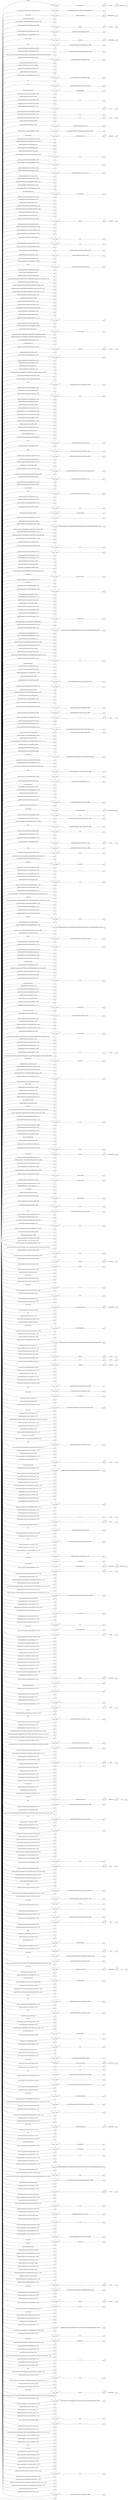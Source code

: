 digraph NFA {
  rankdir=LR;
  node [shape=circle, fontsize=10];
  __start [shape=point, label=""];
  __start -> None;
  772 [label="772"];
  817 [label="817"];
  119 [label="119"];
  815 [label="815"];
  858 [label="858"];
  512 [label="512"];
  97 [label="97"];
  292 [label="292"];
  672 [label="672"];
  596 [label="596"];
  787 [label="787"];
  902 [label="902"];
  95 [label="95"];
  617 [label="617"];
  379 [label="379"];
  714 [label="714"];
  330 [label="330"];
  267 [label="267"];
  332 [label="332"];
  571 [label="571"];
  711 [label="711"];
  79 [label="79"];
  727 [label="727"];
  298 [label="298"];
  457 [label="457"];
  877 [label="877"];
  891 [label="891"];
  5 [label="5"];
  182 [label="182"];
  510 [label="510"];
  583 [label="583"];
  506 [label="506"];
  357 [label="357"];
  701 [label="701"];
  58 [label="58"];
  63 [label="63"];
  365 [label="365"];
  597 [label="597"];
  307 [label="307"];
  101 [label="101"];
  304 [label="304"];
  484 [label="484"];
  179 [label="179"];
  818 [label="818"];
  56 [label="56"];
  342 [label="342"];
  521 [label="521"];
  541 [label="541"];
  432 [label="432"];
  86 [label="86"];
  390 [label="390"];
  42 [label="42"];
  525 [label="525"];
  331 [label="331"];
  640 [label="640"];
  675 [label="675"];
  545 [label="545"];
  152 [label="152"];
  162 [label="162"];
  290 [label="290"];
  468 [label="468"];
  689 [label="689"];
  11 [label="11"];
  235 [label="235"];
  502 [label="502"];
  102 [label="102"];
  464 [label="464"];
  748 [label="748"];
  57 [label="57"];
  750 [label="750"];
  609 [label="609"];
  693 [label="693"];
  94 [label="94"];
  600 [label="600"];
  709 [label="709"];
  196 [label="196"];
  584 [label="584"];
  578 [label="578"];
  738 [label="738"];
  563 [label="563"];
  631 [label="631"];
  809 [label="809"];
  542 [label="542"];
  278 [label="278"];
  911 [label="911"];
  144 [label="144"];
  12 [label="12"];
  164 [label="164"];
  409 [label="409"];
  687 [label="687"];
  866 [label="866"];
  3 [label="3"];
  227 [label="227"];
  771 [label="771"];
  367 [label="367"];
  210 [label="210"];
  538 [label="538"];
  558 [label="558"];
  321 [label="321"];
  383 [label="383"];
  190 [label="190"];
  562 [label="562"];
  322 [label="322"];
  679 [label="679"];
  783 [label="783"];
  917 [label="917"];
  398 [label="398"];
  732 [label="732"];
  639 [label="639"];
  309 [label="309"];
  894 [label="894"];
  703 [label="703"];
  425 [label="425"];
  185 [label="185"];
  198 [label="198"];
  16 [label="16"];
  37 [label="37"];
  691 [label="691"];
  554 [label="554"];
  716 [label="716"];
  851 [label="851"];
  618 [label="618"];
  505 [label="505"];
  766 [label="766"];
  770 [label="770"];
  634 [label="634"];
  206 [label="206"];
  15 [label="15"];
  613 [label="613"];
  382 [label="382"];
  724 [label="724"];
  576 [label="576"];
  868 [label="868"];
  517 [label="517"];
  268 [label="268"];
  130 [label="130"];
  486 [label="486"];
  913 [label="913"];
  662 [label="662"];
  273 [label="273"];
  353 [label="353"];
  536 [label="536"];
  708 [label="708"];
  492 [label="492"];
  700 [label="700"];
  587 [label="587"];
  886 [label="886"];
  107 [label="107"];
  504 [label="504"];
  339 [label="339"];
  354 [label="354"];
  258 [label="258"];
  879 [label="879"];
  849 [label="849"];
  537 [label="537"];
  908 [label="908"];
  338 [label="338"];
  862 [label="862"];
  466 [label="466"];
  180 [label="180"];
  483 [label="483"];
  126 [label="126"];
  465 [label="465"];
  526 [label="526"];
  764 [label="764"];
  654 [label="654"];
  39 [label="39"];
  276 [label="276"];
  149 [label="149"];
  500 [label="500"];
  844 [label="844"];
  893 [label="893"];
  431 [label="431"];
  62 [label="62"];
  463 [label="463"];
  742 [label="742"];
  659 [label="659"];
  18 [label="18"];
  150 [label="150"];
  217 [label="217"];
  459 [label="459"];
  255 [label="255"];
  388 [label="388"];
  184 [label="184"];
  556 [label="556"];
  503 [label="503"];
  605 [label="605"];
  349 [label="349"];
  214 [label="214"];
  734 [label="734"];
  795 [label="795"];
  158 [label="158"];
  109 [label="109"];
  161 [label="161"];
  360 [label="360"];
  664 [label="664"];
  607 [label="607"];
  661 [label="661"];
  814 [label="814"];
  869 [label="869"];
  729 [label="729"];
  386 [label="386"];
  838 [label="838"];
  696 [label="696"];
  850 [label="850"];
  455 [label="455"];
  690 [label="690"];
  265 [label="265"];
  671 [label="671"];
  477 [label="477"];
  419 [label="419"];
  212 [label="212"];
  490 [label="490"];
  774 [label="774"];
  475 [label="475"];
  479 [label="479"];
  80 [label="80"];
  434 [label="434"];
  577 [label="577"];
  685 [label="685"];
  761 [label="761"];
  230 [label="230"];
  407 [label="407"];
  871 [label="871"];
  376 [label="376"];
  403 [label="403"];
  116 [label="116"];
  802 [label="802"];
  368 [label="368"];
  467 [label="467"];
  564 [label="564"];
  513 [label="513"];
  33 [label="33"];
  393 [label="393"];
  1 [label="1"];
  491 [label="491"];
  111 [label="111"];
  800 [label="800"];
  681 [label="681"];
  370 [label="370"];
  314 [label="314"];
  619 [label="619"];
  754 [label="754"];
  369 [label="369"];
  573 [label="573"];
  186 [label="186"];
  76 [label="76"];
  279 [label="279"];
  345 [label="345"];
  523 [label="523"];
  610 [label="610"];
  624 [label="624"];
  317 [label="317"];
  480 [label="480"];
  705 [label="705"];
  238 [label="238"];
  378 [label="378"];
  453 [label="453"];
  165 [label="165"];
  121 [label="121"];
  372 [label="372"];
  456 [label="456"];
  494 [label="494"];
  553 [label="553"];
  495 [label="495"];
  728 [label="728"];
  328 [label="328"];
  794 [label="794"];
  816 [label="816"];
  733 [label="733"];
  875 [label="875"];
  160 [label="160"];
  192 [label="192"];
  914 [label="914"];
  518 [label="518"];
  274 [label="274"];
  20 [label="20"];
  744 [label="744"];
  60 [label="60"];
  767 [label="767"];
  146 [label="146"];
  236 [label="236"];
  312 [label="312"];
  275 [label="275"];
  665 [label="665"];
  825 [label="825"];
  905 [label="905"];
  803 [label="803"];
  50 [label="50"];
  178 [label="178"];
  574 [label="574"];
  872 [label="872"];
  823 [label="823"];
  45 [label="45"];
  333 [label="333"];
  629 [label="629"];
  166 [label="166"];
  26 [label="26"];
  269 [label="269"];
  906 [label="906"];
  114 [label="114"];
  124 [label="124"];
  561 [label="561"];
  841 [label="841"];
  35 [label="35"];
  606 [label="606"];
  848 [label="848"];
  106 [label="106"];
  595 [label="595"];
  524 [label="524"];
  89 [label="89"];
  221 [label="221"];
  673 [label="673"];
  528 [label="528"];
  718 [label="718"];
  159 [label="159"];
  551 [label="551"];
  845 [label="845"];
  78 [label="78"];
  249 [label="249"];
  719 [label="719"];
  297 [label="297"];
  769 [label="769"];
  454 [label="454"];
  59 [label="59"];
  375 [label="375"];
  241 [label="241"];
  846 [label="846"];
  435 [label="435"];
  712 [label="712"];
  628 [label="628"];
  148 [label="148"];
  438 [label="438"];
  746 [label="746"];
  887 [label="887"];
  93 [label="93"];
  154 [label="154"];
  173 [label="173"];
  47 [label="47"];
  334 [label="334"];
  142 [label="142"];
  776 [label="776"];
  413 [label="413"];
  552 [label="552"];
  181 [label="181"];
  168 [label="168"];
  601 [label="601"];
  476 [label="476"];
  21 [label="21"];
  308 [label="308"];
  620 [label="620"];
  359 [label="359"];
  765 [label="765"];
  81 [label="81"];
  306 [label="306"];
  469 [label="469"];
  91 [label="91"];
  254 [label="254"];
  854 [label="854"];
  470 [label="470"];
  546 [label="546"];
  141 [label="141"];
  695 [label="695"];
  581 [label="581"];
  289 [label="289"];
  741 [label="741"];
  243 [label="243"];
  136 [label="136"];
  837 [label="837"];
  835 [label="835"];
  760 [label="760"];
  74 [label="74"];
  347 [label="347"];
  157 [label="157"];
  428 [label="428"];
  499 [label="499"];
  391 [label="391"];
  828 [label="828"];
  827 [label="827"];
  8 [label="8"];
  261 [label="261"];
  195 [label="195"];
  133 [label="133"];
  684 [label="684"];
  686 [label="686"];
  548 [label="548"];
  17 [label="17"];
  30 [label="30"];
  266 [label="266"];
  415 [label="415"];
  444 [label="444"];
  507 [label="507"];
  430 [label="430"];
  441 [label="441"];
  4 [label="4"];
  371 [label="371"];
  881 [label="881"];
  284 [label="284"];
  547 [label="547"];
  557 [label="557"];
  346 [label="346"];
  197 [label="197"];
  487 [label="487"];
  0 [label="0"];
  153 [label="153"];
  232 [label="232"];
  890 [label="890"];
  250 [label="250"];
  433 [label="433"];
  773 [label="773"];
  460 [label="460"];
  680 [label="680"];
  833 [label="833"];
  22 [label="22"];
  493 [label="493"];
  6 [label="6"];
  228 [label="228"];
  656 [label="656"];
  784 [label="784"];
  579 [label="579"];
  498 [label="498"];
  568 [label="568"];
  612 [label="612"];
  884 [label="884"];
  559 [label="559"];
  621 [label="621"];
  452 [label="452"];
  61 [label="61"];
  569 [label="569"];
  777 [label="777"];
  366 [label="366"];
  100 [label="100"];
  598 [label="598"];
  847 [label="847"];
  591 [label="591"];
  207 [label="207"];
  912 [label="912"];
  48 [label="48"];
  245 [label="245"];
  315 [label="315"];
  54 [label="54"];
  285 [label="285"];
  745 [label="745"];
  271 [label="271"];
  404 [label="404"];
  172 [label="172"];
  326 [label="326"];
  616 [label="616"];
  683 [label="683"];
  677 [label="677"];
  516 [label="516"];
  183 [label="183"];
  565 [label="565"];
  572 [label="572"];
  615 [label="615"];
  318 [label="318"];
  903 [label="903"];
  417 [label="417"];
  550 [label="550"];
  852 [label="852"];
  648 [label="648"];
  356 [label="356"];
  299 [label="299"];
  364 [label="364"];
  358 [label="358"];
  373 [label="373"];
  840 [label="840"];
  10 [label="10"];
  65 [label="65"];
  641 [label="641"];
  213 [label="213"];
  758 [label="758"];
  647 [label="647"];
  722 [label="722"];
  698 [label="698"];
  324 [label="324"];
  801 [label="801"];
  242 [label="242"];
  919 [label="919"];
  281 [label="281"];
  534 [label="534"];
  807 [label="807"];
  726 [label="726"];
  282 [label="282"];
  23 [label="23"];
  70 [label="70"];
  174 [label="174"];
  229 [label="229"];
  461 [label="461"];
  867 [label="867"];
  915 [label="915"];
  88 [label="88"];
  593 [label="593"];
  72 [label="72"];
  449 [label="449"];
  352 [label="352"];
  799 [label="799"];
  248 [label="248"];
  151 [label="151"];
  446 [label="446"];
  604 [label="604"];
  865 [label="865"];
  752 [label="752"];
  412 [label="412"];
  474 [label="474"];
  611 [label="611"];
  509 [label="509"];
  117 [label="117"];
  864 [label="864"];
  830 [label="830"];
  263 [label="263"];
  325 [label="325"];
  652 [label="652"];
  899 [label="899"];
  112 [label="112"];
  118 [label="118"];
  436 [label="436"];
  377 [label="377"];
  713 [label="713"];
  343 [label="343"];
  380 [label="380"];
  226 [label="226"];
  855 [label="855"];
  813 [label="813"];
  630 [label="630"];
  874 [label="874"];
  755 [label="755"];
  36 [label="36"];
  82 [label="82"];
  824 [label="824"];
  260 [label="260"];
  406 [label="406"];
  743 [label="743"];
  363 [label="363"];
  522 [label="522"];
  856 [label="856"];
  296 [label="296"];
  497 [label="497"];
  128 [label="128"];
  710 [label="710"];
  239 [label="239"];
  668 [label="668"];
  704 [label="704"];
  888 [label="888"];
  55 [label="55"];
  216 [label="216"];
  240 [label="240"];
  420 [label="420"];
  599 [label="599"];
  529 [label="529"];
  348 [label="348"];
  319 [label="319"];
  532 [label="532"];
  688 [label="688"];
  113 [label="113"];
  262 [label="262"];
  77 [label="77"];
  163 [label="163"];
  252 [label="252"];
  889 [label="889"];
  277 [label="277"];
  667 [label="667"];
  442 [label="442"];
  860 [label="860"];
  644 [label="644"];
  608 [label="608"];
  580 [label="580"];
  775 [label="775"];
  870 [label="870"];
  832 [label="832"];
  804 [label="804"];
  829 [label="829"];
  533 [label="533"];
  329 [label="329"];
  327 [label="327"];
  451 [label="451"];
  655 [label="655"];
  810 [label="810"];
  555 [label="555"];
  418 [label="418"];
  651 [label="651"];
  788 [label="788"];
  740 [label="740"];
  66 [label="66"];
  488 [label="488"];
  127 [label="127"];
  137 [label="137"];
  171 [label="171"];
  642 [label="642"];
  98 [label="98"];
  194 [label="194"];
  603 [label="603"];
  396 [label="396"];
  826 [label="826"];
  445 [label="445"];
  586 [label="586"];
  646 [label="646"];
  25 [label="25"];
  458 [label="458"];
  351 [label="351"];
  156 [label="156"];
  450 [label="450"];
  200 [label="200"];
  410 [label="410"];
  723 [label="723"];
  749 [label="749"];
  657 [label="657"];
  99 [label="99"];
  892 [label="892"];
  73 [label="73"];
  515 [label="515"];
  244 [label="244"];
  805 [label="805"];
  747 [label="747"];
  143 [label="143"];
  670 [label="670"];
  19 [label="19"];
  24 [label="24"];
  399 [label="399"];
  233 [label="233"];
  139 [label="139"];
  283 [label="283"];
  531 [label="531"];
  27 [label="27"];
  514 [label="514"];
  392 [label="392"];
  423 [label="423"];
  355 [label="355"];
  707 [label="707"];
  169 [label="169"];
  843 [label="843"];
  389 [label="389"];
  885 [label="885"];
  147 [label="147"];
  715 [label="715"];
  337 [label="337"];
  437 [label="437"];
  32 [label="32"];
  257 [label="257"];
  31 [label="31"];
  115 [label="115"];
  222 [label="222"];
  108 [label="108"];
  14 [label="14"];
  220 [label="220"];
  208 [label="208"];
  320 [label="320"];
  103 [label="103"];
  189 [label="189"];
  427 [label="427"];
  806 [label="806"];
  582 [label="582"];
  692 [label="692"];
  234 [label="234"];
  422 [label="422"];
  46 [label="46"];
  489 [label="489"];
  374 [label="374"];
  90 [label="90"];
  627 [label="627"];
  789 [label="789"];
  725 [label="725"];
  68 [label="68"];
  900 [label="900"];
  820 [label="820"];
  132 [label="132"];
  336 [label="336"];
  753 [label="753"];
  821 [label="821"];
  895 [label="895"];
  145 [label="145"];
  478 [label="478"];
  135 [label="135"];
  170 [label="170"];
  916 [label="916"];
  540 [label="540"];
  812 [label="812"];
  288 [label="288"];
  341 [label="341"];
  361 [label="361"];
  129 [label="129"];
  501 [label="501"];
  96 [label="96"];
  635 [label="635"];
  85 [label="85"];
  225 [label="225"];
  291 [label="291"];
  402 [label="402"];
  496 [label="496"];
  706 [label="706"];
  400 [label="400"];
  350 [label="350"];
  614 [label="614"];
  188 [label="188"];
  223 [label="223"];
  791 [label="791"];
  590 [label="590"];
  303 [label="303"];
  859 [label="859"];
  482 [label="482"];
  387 [label="387"];
  636 [label="636"];
  779 [label="779"];
  44 [label="44"];
  295 [label="295"];
  344 [label="344"];
  302 [label="302"];
  104 [label="104"];
  768 [label="768"];
  49 [label="49"];
  663 [label="663"];
  861 [label="861"];
  878 [label="878"];
  264 [label="264"];
  544 [label="544"];
  13 [label="13"];
  472 [label="472"];
  699 [label="699"];
  831 [label="831"];
  909 [label="909"];
  790 [label="790"];
  105 [label="105"];
  904 [label="904"];
  625 [label="625"];
  199 [label="199"];
  811 [label="811"];
  340 [label="340"];
  702 [label="702"];
  2 [label="2"];
  448 [label="448"];
  585 [label="585"];
  280 [label="280"];
  134 [label="134"];
  52 [label="52"];
  901 [label="901"];
  305 [label="305"];
  910 [label="910"];
  678 [label="678"];
  622 [label="622"];
  439 [label="439"];
  897 [label="897"];
  28 [label="28"];
  880 [label="880"];
  756 [label="756"];
  323 [label="323"];
  385 [label="385"];
  7 [label="7"];
  310 [label="310"];
  731 [label="731"];
  793 [label="793"];
  313 [label="313"];
  155 [label="155"];
  395 [label="395"];
  440 [label="440"];
  87 [label="87"];
  447 [label="447"];
  535 [label="535"];
  757 [label="757"];
  808 [label="808"];
  246 [label="246"];
  414 [label="414"];
  883 [label="883"];
  697 [label="697"];
  316 [label="316"];
  763 [label="763"];
  473 [label="473"];
  247 [label="247"];
  481 [label="481"];
  796 [label="796"];
  408 [label="408"];
  907 [label="907"];
  658 [label="658"];
  120 [label="120"];
  71 [label="71"];
  167 [label="167"];
  38 [label="38"];
  443 [label="443"];
  140 [label="140"];
  798 [label="798"];
  898 [label="898"];
  218 [label="218"];
  51 [label="51"];
  882 [label="882"];
  110 [label="110"];
  67 [label="67"];
  566 [label="566"];
  9 [label="9"];
  83 [label="83"];
  138 [label="138"];
  780 [label="780"];
  426 [label="426"];
  416 [label="416"];
  633 [label="633"];
  626 [label="626"];
  64 [label="64"];
  202 [label="202"];
  730 [label="730"];
  429 [label="429"];
  201 [label="201"];
  125 [label="125"];
  539 [label="539"];
  592 [label="592"];
  520 [label="520"];
  69 [label="69"];
  674 [label="674"];
  92 [label="92"];
  560 [label="560"];
  589 [label="589"];
  272 [label="272"];
  397 [label="397"];
  43 [label="43"];
  735 [label="735"];
  717 [label="717"];
  638 [label="638"];
  530 [label="530"];
  650 [label="650"];
  836 [label="836"];
  471 [label="471"];
  918 [label="918"];
  839 [label="839"];
  857 [label="857"];
  175 [label="175"];
  785 [label="785"];
  362 [label="362"];
  411 [label="411"];
  511 [label="511"];
  632 [label="632"];
  508 [label="508"];
  666 [label="666"];
  682 [label="682"];
  41 [label="41"];
  53 [label="53"];
  786 [label="786"];
  311 [label="311"];
  29 [label="29"];
  623 [label="623"];
  873 [label="873"];
  527 [label="527"];
  792 [label="792"];
  253 [label="253"];
  643 [label="643"];
  286 [label="286"];
  570 [label="570"];
  575 [label="575"];
  778 [label="778"];
  405 [label="405"];
  485 [label="485"];
  256 [label="256"];
  251 [label="251"];
  294 [label="294"];
  84 [label="84"];
  193 [label="193"];
  211 [label="211"];
  834 [label="834"];
  191 [label="191"];
  739 [label="739"];
  231 [label="231"];
  645 [label="645"];
  782 [label="782"];
  131 [label="131"];
  736 [label="736"];
  75 [label="75"];
  737 [label="737"];
  270 [label="270"];
  177 [label="177"];
  876 [label="876"];
  394 [label="394"];
  287 [label="287"];
  301 [label="301"];
  384 [label="384"];
  543 [label="543"];
  462 [label="462"];
  204 [label="204"];
  381 [label="381"];
  822 [label="822"];
  863 [label="863"];
  653 [label="653"];
  694 [label="694"];
  203 [label="203"];
  588 [label="588"];
  637 [label="637"];
  781 [label="781"];
  669 [label="669"];
  759 [label="759"];
  602 [label="602"];
  215 [label="215"];
  660 [label="660"];
  676 [label="676"];
  123 [label="123"];
  219 [label="219"];
  259 [label="259"];
  762 [label="762"];
  751 [label="751"];
  293 [label="293"];
  209 [label="209"];
  721 [label="721"];
  424 [label="424"];
  549 [label="549"];
  842 [label="842"];
  853 [label="853"];
  567 [label="567"];
  720 [label="720"];
  797 [label="797"];
  401 [label="401"];
  594 [label="594"];
  819 [label="819"];
  335 [label="335"];
  649 [label="649"];
  237 [label="237"];
  40 [label="40"];
  421 [label="421"];
  896 [label="896"];
  205 [label="205"];
  224 [label="224"];
  187 [label="187"];
  34 [label="34"];
  176 [label="176"];
  519 [label="519"];
  300 [label="300"];
  122 [label="122"];
  { node [shape=doublecircle]; 1 3 4 6 8 10 12 14 15 17 19 20 21 22 24 26 27 28 29 30 31 32 33 34 35 36 37 38 39 41 42 44 46 47 48 49 51 52 53 54 55 56 57 58 59 60 61 62 64 65 66 67 68 69 70 71 72 73 74 76 79 80 81 82 84 85 86 87 88 89 90 91 92 93 96 99 101 102 103 105 106 107 109 110 111 112 113 115 116 118 120 122 124 126 127 128 129 130 131 132 133 134 135 136 137 138 139 140 141 142 143 144 145 146 147 148 149 151 152 153 155 158 159 160 162 165 166 168 171 172 173 174 175 176 177 179 180 181 182 183 184 185 186 187 188 189 190 191 192 193 194 195 196 198 199 200 202 203 205 206 208 209 210 212 214 215 216 217 218 220 222 223 224 225 226 227 228 229 230 231 232 233 235 236 237 238 239 240 241 242 243 244 245 247 250 251 252 253 255 256 257 258 259 260 261 262 263 264 265 266 268 271 273 275 277 279 280 281 282 285 288 290 291 293 295 297 298 299 301 302 303 305 306 307 308 309 311 313 315 317 319 321 322 323 324 325 326 327 328 329 330 331 332 333 334 335 336 337 338 339 340 341 342 343 345 346 347 349 352 353 354 356 359 360 362 365 366 367 368 369 370 371 373 374 375 376 377 378 379 380 381 382 383 384 385 386 387 388 389 391 392 394 396 397 398 399 401 402 403 404 405 406 407 408 409 410 411 412 413 415 416 417 418 419 420 421 422 423 424 425 427 430 431 432 433 435 436 437 438 439 440 441 442 443 444 445 448 451 453 454 455 456 458 460 462 463 464 465 467 468 469 471 472 473 474 475 477 478 479 481 483 485 487 489 490 491 492 493 494 495 496 497 498 499 500 501 502 503 504 505 506 507 508 509 510 511 512 513 515 516 517 519 522 523 524 526 529 530 532 535 536 537 538 539 540 541 543 544 545 546 547 548 549 550 551 552 553 554 555 556 557 558 559 561 562 564 566 567 568 569 571 572 573 574 575 576 577 578 579 580 581 582 584 585 586 587 588 589 590 591 592 593 594 596 599 600 601 602 604 605 606 607 608 609 610 611 612 613 614 617 620 622 623 625 627 629 630 631 632 633 634 635 637 638 639 641 642 643 644 645 647 648 649 651 653 655 657 659 660 661 662 663 664 665 666 667 668 669 670 671 672 673 674 675 676 677 678 679 680 681 682 683 684 685 687 688 689 691 694 695 696 698 701 702 704 707 708 709 710 711 712 713 715 716 717 718 719 720 721 722 723 724 725 726 727 728 729 730 731 732 733 735 736 737 739 740 741 743 744 746 747 748 749 750 751 752 753 755 756 758 760 762 763 764 765 767 770 771 775 776 777 778 780 783 786 789 791 793 795 797 800 803 807 810 814 817 820 824 827 829 831 833 835 837 839 841 842 843 844 845 847 849 850 851 852 853 854 855 856 857 858 859 861 863 865 867 869 871 873 875 876 877 878 879 880 881 882 884 886 888 890 892 894 896 898 899 900 901 903 905 907 909 911 913 915 917 918 919 }
  0 -> 1 [label="#gw-desktop-herotator"];
  0 -> 2 [label="#gw-desktop-herotator"];
  2 -> 2 [label="*"];
  2 -> 3 [label=".a-carousel-viewport"];
  0 -> 4 [label="#gw-desktop-herotator.tall"];
  0 -> 5 [label="#gw-desktop-herotator.tall"];
  5 -> 5 [label="*"];
  5 -> 6 [label=".a-carousel-container"];
  0 -> 7 [label="#gw-desktop-herotator.tall"];
  7 -> 7 [label="*"];
  7 -> 8 [label=".a-carousel-controls"];
  0 -> 9 [label="#gw-desktop-herotator.tall"];
  9 -> 9 [label="*"];
  9 -> 10 [label=".a-carousel-left"];
  0 -> 11 [label="#gw-desktop-herotator.tall"];
  11 -> 11 [label="*"];
  11 -> 12 [label=".a-carousel-right"];
  0 -> 13 [label="#gw-desktop-herotator.tall"];
  13 -> 13 [label="*"];
  13 -> 14 [label=".a-carousel-viewport"];
  0 -> 15 [label="#gw-desktop-herotator.tall.single-slide-hero"];
  0 -> 16 [label="#gw-desktop-herotator.tall.single-slide-hero"];
  16 -> 16 [label="*"];
  16 -> 17 [label=".a-carousel-controls"];
  0 -> 18 [label="#gw-desktop-herotator.tall.single-slide-hero"];
  18 -> 18 [label="*"];
  18 -> 19 [label=".a-carousel-viewport"];
  0 -> 20 [label="#icp-touch-link-cop"];
  0 -> 21 [label="#icp-touch-link-country"];
  0 -> 22 [label="#icp-touch-link-language"];
  0 -> 23 [label="#nav-flyout-ewc"];
  23 -> 23 [label="*"];
  23 -> 24 [label=".nav-flyout-buffer-left"];
  0 -> 25 [label="#nav-flyout-ewc"];
  25 -> 25 [label="*"];
  25 -> 26 [label=".nav-flyout-buffer-right"];
  0 -> 27 [label="-webkit-media-controls-panel"];
  0 -> 28 [label="-webkit-media-controls-panel-container"];
  0 -> 29 [label="-webkit-media-controls-start-playback-button"];
  0 -> 30 [label="-webkit-scrollbar"];
  0 -> 31 [label="._ameyal-product-shoveler_energy-efficiency_energy-efficiency-badge-data-sheet-label-container__2iEi2"];
  0 -> 32 [label="._ameyal-product-shoveler_energy-efficiency_energy-efficiency-badge-data-sheet-label__3b6X3"];
  0 -> 33 [label="._ameyal-product-shoveler_energy-efficiency_energy-efficiency-badge-rating-2021__2Q_3P"];
  0 -> 34 [label="._ameyal-product-shoveler_energy-efficiency_energy-efficiency-badge-rating-sign__1ronK"];
  0 -> 35 [label="._ameyal-product-shoveler_energy-efficiency_energy-efficiency-badge-rating__3_0eN"];
  0 -> 36 [label="._ameyal-product-shoveler_energy-efficiency_energy-efficiency-badge-shape__1IcJY"];
  0 -> 37 [label="._ameyal-product-shoveler_energy-efficiency_energy-efficiency-badge-standard__28gp8"];
  0 -> 38 [label="._ameyal-product-shoveler_energy-efficiency_energy-efficiency-container__1Pkva"];
  0 -> 39 [label="._ameyal-product-shoveler_image_asin-container-white-box__QwmgO"];
  0 -> 40 [label="._ameyal-product-shoveler_image_asin-container-white-box__QwmgO"];
  40 -> 40 [label="*"];
  40 -> 41 [label="img"];
  0 -> 42 [label="._ameyal-product-shoveler_image_asin-container__2jyCM"];
  0 -> 43 [label="._ameyal-product-shoveler_image_asin-container__2jyCM"];
  43 -> 43 [label="*"];
  43 -> 44 [label="img"];
  0 -> 45 [label="._ameyal-product-shoveler_image_base-padding__2zxN3"];
  45 -> 45 [label="*"];
  45 -> 46 [label="img"];
  0 -> 47 [label="._ameyal-product-shoveler_image_force-square__yjzpK"];
  0 -> 48 [label="._ameyal-product-shoveler_image_override-square__2e4Zf"];
  0 -> 49 [label="._ameyal-product-shoveler_image_round-corners__2y_fS"];
  0 -> 50 [label="._ameyal-product-shoveler_image_small-padding__15RRH"];
  50 -> 50 [label="*"];
  50 -> 51 [label="img"];
  0 -> 52 [label="._ameyal-product-shoveler_style_ad-feedback-loading-spinnner-rtl__2BoOY"];
  0 -> 53 [label="._ameyal-product-shoveler_style_ad-feedback-loading-spinnner__1nmZw"];
  0 -> 54 [label="._ameyal-product-shoveler_style_ad-feedback-primary-link__2bIZi"];
  0 -> 55 [label="._ameyal-product-shoveler_style_ad-feedback-sprite-mobile__2_rj8"];
  0 -> 56 [label="._ameyal-product-shoveler_style_ad-feedback-sprite__28uwB"];
  0 -> 57 [label="._ameyal-product-shoveler_style_ad-feedback-text-desktop__q3xp_"];
  0 -> 58 [label="._ameyal-product-shoveler_style_ad-feedback-text__2HjQ9"];
  0 -> 59 [label="._ameyal-product-shoveler_style_apexBadgeLabel__2-Vye"];
  0 -> 60 [label="._ameyal-product-shoveler_style_apexBadgeMessage__1tHvd"];
  0 -> 61 [label="._ameyal-product-shoveler_style_aspect-button-group__1LqUG"];
  0 -> 62 [label="._ameyal-product-shoveler_style_aspect-button__7cH_E"];
  0 -> 63 [label="._ameyal-product-shoveler_style_aspect-button__7cH_E"];
  63 -> 64 [label="svg"];
  0 -> 65 [label="._ameyal-product-shoveler_style_aspect-ratio-1236x1080__3aEzl"];
  0 -> 66 [label="._ameyal-product-shoveler_style_aspect-ratio-15x3__1h649"];
  0 -> 67 [label="._ameyal-product-shoveler_style_aspect-ratio-16x9__cBPv8"];
  0 -> 68 [label="._ameyal-product-shoveler_style_aspect-ratio-4x3__3BewI"];
  0 -> 69 [label="._ameyal-product-shoveler_style_aspect-ratio-5x8__2IaNz"];
  0 -> 70 [label="._ameyal-product-shoveler_style_aspect-ratio-dynamic-60vh__3N5g_"];
  0 -> 71 [label="._ameyal-product-shoveler_style_aspect-ratio-fill__2Zjfb"];
  0 -> 72 [label="._ameyal-product-shoveler_style_aspect-text__S4PU1"];
  0 -> 73 [label="._ameyal-product-shoveler_style_autoplay-span__2CMfc"];
  0 -> 74 [label="._ameyal-product-shoveler_style_badge-container__20aJ2"];
  0 -> 75 [label="._ameyal-product-shoveler_style_badge-container__20aJ2"];
  75 -> 76 [label="div"];
  0 -> 77 [label="._ameyal-product-shoveler_style_badge-container__20aJ2"];
  77 -> 78 [label="div"];
  78 -> 79 [label="span"];
  0 -> 80 [label="._ameyal-product-shoveler_style_badgeLabel__pJ5rc"];
  0 -> 81 [label="._ameyal-product-shoveler_style_badgeMessage__2Dtw7"];
  0 -> 82 [label="._ameyal-product-shoveler_style_carouselContainer__3N7M1"];
  0 -> 83 [label="._ameyal-product-shoveler_style_carouselContainer__3N7M1"];
  83 -> 83 [label="*"];
  83 -> 84 [label="li.a-carousel-card"];
  0 -> 85 [label="._ameyal-product-shoveler_style_close-icon-wrapper__1zvdC"];
  0 -> 86 [label="._ameyal-product-shoveler_style_close-icon__2RJs3"];
  0 -> 87 [label="._ameyal-product-shoveler_style_close-text__2-gwn"];
  0 -> 88 [label="._ameyal-product-shoveler_style_cta-link__2xo74"];
  0 -> 89 [label="._ameyal-product-shoveler_style_desktop-close-button__1iL_P"];
  0 -> 90 [label="._ameyal-product-shoveler_style_displayCount__1MVut"];
  0 -> 91 [label="._ameyal-product-shoveler_style_empty-footer__2d59h"];
  0 -> 92 [label="._ameyal-product-shoveler_style_five-pack__1-Tql"];
  0 -> 93 [label="._ameyal-product-shoveler_style_fluid-lazy-video__fInMS"];
  0 -> 94 [label="._ameyal-product-shoveler_style_fluid-lazy-video__fInMS"];
  94 -> 94 [label="*"];
  94 -> 95 [label=".video-js"];
  95 -> 95 [label="*"];
  95 -> 96 [label=".vjs-poster"];
  0 -> 97 [label="._ameyal-product-shoveler_style_fluid-lazy-video__fInMS"];
  97 -> 97 [label="*"];
  97 -> 98 [label=".video-js"];
  98 -> 98 [label="*"];
  98 -> 99 [label=".vjs-tech"];
  0 -> 100 [label="._ameyal-product-shoveler_style_fluid-lazy-video__fInMS"];
  100 -> 100 [label="*"];
  100 -> 101 [label=".video-js.vjs-fluid"];
  0 -> 102 [label="._ameyal-product-shoveler_style_four-pack__1ufgr"];
  0 -> 103 [label="._ameyal-product-shoveler_style_gw-hero-close-button__3svyZ"];
  0 -> 104 [label="._ameyal-product-shoveler_style_gw-hero-close-button__3svyZ"];
  104 -> 104 [label="*"];
  104 -> 105 [label="._ameyal-product-shoveler_style_close-black-icon__3hkbe"];
  0 -> 106 [label="._ameyal-product-shoveler_style_gwm-link-footer__3OF47"];
  0 -> 107 [label="._ameyal-product-shoveler_style_haulRibbon__3VZNi"];
  0 -> 108 [label="._ameyal-product-shoveler_style_haulRibbon__3VZNi"];
  108 -> 108 [label="*"];
  108 -> 109 [label="._ameyal-product-shoveler_style_logo__15d-3"];
  0 -> 110 [label="._ameyal-product-shoveler_style_header-icon__2cuVV"];
  0 -> 111 [label="._ameyal-product-shoveler_style_header-link__cUhOK"];
  0 -> 112 [label="._ameyal-product-shoveler_style_header__1vGdj"];
  0 -> 113 [label="._ameyal-product-shoveler_style_image-container__2OiZA"];
  0 -> 114 [label="._ameyal-product-shoveler_style_image-container__2OiZA"];
  114 -> 114 [label="*"];
  114 -> 115 [label="img"];
  0 -> 116 [label="._ameyal-product-shoveler_style_inlineErrorDetails__1NBx-"];
  0 -> 117 [label="._ameyal-product-shoveler_style_lazy-loaded-video__3m5dG"];
  117 -> 117 [label="*"];
  117 -> 118 [label="._ameyal-product-shoveler_style_cover-cta-link__2HKJP"];
  0 -> 119 [label="._ameyal-product-shoveler_style_lazy-loaded-video__3m5dG"];
  119 -> 119 [label="*"];
  119 -> 120 [label="img._ameyal-product-shoveler_style_cover-portrait-image__2lhzL"];
  0 -> 121 [label="._ameyal-product-shoveler_style_lazy-loaded-video__3m5dG"];
  121 -> 121 [label="*"];
  121 -> 122 [label="img._ameyal-product-shoveler_style_dynamic-portrait-image__1Wrzd"];
  0 -> 123 [label="._ameyal-product-shoveler_style_lazy-loaded-video__3m5dG"];
  123 -> 123 [label="*"];
  123 -> 124 [label="video"];
  0 -> 125 [label="._ameyal-product-shoveler_style_lazy-loaded-video__3m5dG._ameyal-product-shoveler_style_fluid-lazy-video__fInMS"];
  125 -> 125 [label="*"];
  125 -> 126 [label="img._ameyal-product-shoveler_style_fluid-landscape-image__TE6PT"];
  0 -> 127 [label="._ameyal-product-shoveler_style_logoGap__nKNZ9"];
  0 -> 128 [label="._ameyal-product-shoveler_style_logoRectangle__1VJwu"];
  0 -> 129 [label="._ameyal-product-shoveler_style_logoSquareContainer__3Paoc"];
  0 -> 130 [label="._ameyal-product-shoveler_style_logoSquare__3NZyi"];
  0 -> 131 [label="._ameyal-product-shoveler_style_logo__2ZQ-N"];
  0 -> 132 [label="._ameyal-product-shoveler_style_mixed-button__2og-m"];
  0 -> 133 [label="._ameyal-product-shoveler_style_mobile-close-button__3PB07"];
  0 -> 134 [label="._ameyal-product-shoveler_style_mobile-double-border-link-focus__1Oz9p"];
  0 -> 135 [label="._ameyal-product-shoveler_style_mobile-double-border-link-focus__1Oz9p._ameyal-product-shoveler_style_focus-visible__3HkmX"];
  0 -> 136 [label="._ameyal-product-shoveler_style_mosaic-card-body__1HmTs"];
  0 -> 137 [label="._ameyal-product-shoveler_style_mosaic-card__1C-_R"];
  0 -> 138 [label="._ameyal-product-shoveler_style_negative-button__1Dvqz"];
  0 -> 139 [label="._ameyal-product-shoveler_style_negativeMarginAdjust__1nqu9"];
  0 -> 140 [label="._ameyal-product-shoveler_style_oneLineTruncation__2WWse"];
  0 -> 141 [label="._ameyal-product-shoveler_style_overlay__3Sx3u"];
  0 -> 142 [label="._ameyal-product-shoveler_style_positive-button__3UOC3"];
  0 -> 143 [label="._ameyal-product-shoveler_style_poster-image__1W0yA"];
  0 -> 144 [label="._ameyal-product-shoveler_style_smartText__ubpEw"];
  0 -> 145 [label="._ameyal-product-shoveler_style_spCSRFTreatment__-hwVO"];
  0 -> 146 [label="._ameyal-product-shoveler_style_spacer__7Pyg3"];
  0 -> 147 [label="._ameyal-product-shoveler_style_stacking-context__3PbQE"];
  0 -> 148 [label="._ameyal-product-shoveler_style_theming-background-override__1HfzJ"];
  0 -> 149 [label="._ameyal-product-shoveler_style_theming-text-color__2f7xc"];
  0 -> 150 [label="._ameyal-product-shoveler_style_theming-text-color__2f7xc"];
  150 -> 150 [label="*"];
  150 -> 151 [label="a"];
  0 -> 152 [label="._ameyal-product-shoveler_style_themingTextColorWhite__1zryO"];
  0 -> 153 [label="._ameyal-product-shoveler_style_themingTextColor__1YKkf"];
  0 -> 154 [label="._ameyal-product-shoveler_style_themingTextColor__1YKkf"];
  154 -> 154 [label="*"];
  154 -> 155 [label="a"];
  0 -> 156 [label="._ameyal-product-shoveler_style_themingTextColor__1YKkf"];
  156 -> 156 [label="*"];
  156 -> 157 [label="a"];
  157 -> 157 [label="*"];
  157 -> 158 [label="span"];
  0 -> 159 [label="._ameyal-product-shoveler_style_themingTextColor__1oQsI"];
  0 -> 160 [label="._ameyal-product-shoveler_style_themingTextColor__2LCvL"];
  0 -> 161 [label="._ameyal-product-shoveler_style_themingTextColor__2LCvL"];
  161 -> 161 [label="*"];
  161 -> 162 [label="a"];
  0 -> 163 [label="._ameyal-product-shoveler_style_themingTextColor__2LCvL"];
  163 -> 163 [label="*"];
  163 -> 164 [label="a"];
  164 -> 164 [label="*"];
  164 -> 165 [label="span"];
  0 -> 166 [label="._ameyal-product-shoveler_style_themingTextColor__lrzuC"];
  0 -> 167 [label="._ameyal-product-shoveler_style_themingTextColor__lrzuC"];
  167 -> 167 [label="*"];
  167 -> 168 [label="a"];
  0 -> 169 [label="._ameyal-product-shoveler_style_themingTextColor__lrzuC"];
  169 -> 169 [label="*"];
  169 -> 170 [label="a"];
  170 -> 170 [label="*"];
  170 -> 171 [label="span"];
  0 -> 172 [label="._ameyal-product-shoveler_style_three-pack__5s3hP"];
  0 -> 173 [label="._ameyal-product-shoveler_style_threeLineTruncation__UkUjj"];
  0 -> 174 [label="._ameyal-product-shoveler_style_tile-container__1QgAV"];
  0 -> 175 [label="._ameyal-product-shoveler_style_tile-grid__QMxNY"];
  0 -> 176 [label="._ameyal-product-shoveler_style_tile-link__38lTa"];
  0 -> 177 [label="._ameyal-product-shoveler_style_tile-theming__3eeyj"];
  0 -> 178 [label="._ameyal-product-shoveler_style_tile-theming__3eeyj"];
  178 -> 179 [label="._ameyal-product-shoveler_style_image-container__2OiZA"];
  0 -> 180 [label="._ameyal-product-shoveler_style_truncation__x9-69"];
  0 -> 181 [label="._ameyal-product-shoveler_style_twoLineTruncation__16TLV"];
  0 -> 182 [label="._ameyal-product-shoveler_style_video-container__1hKS1"];
  0 -> 183 [label="._ameyal-product-shoveler_style_video-container__1hKS1._ameyal-product-shoveler_style_show-video__xX4WM"];
  0 -> 184 [label="._ameyal-product-shoveler_style_wd-backdrop-data__1znxG"];
  0 -> 185 [label="._ameyal-product-shoveler_style_wd-card-link-focus__sm6Xn"];
  0 -> 186 [label="._ameyal-product-shoveler_style_wdHeader__Edrev"];
  0 -> 187 [label="._cropped-image-link_energy-efficiency_energy-efficiency-badge-data-sheet-label-container__2iEi2"];
  0 -> 188 [label="._cropped-image-link_energy-efficiency_energy-efficiency-badge-data-sheet-label__3b6X3"];
  0 -> 189 [label="._cropped-image-link_energy-efficiency_energy-efficiency-badge-rating-2021__2Q_3P"];
  0 -> 190 [label="._cropped-image-link_energy-efficiency_energy-efficiency-badge-rating-sign__1ronK"];
  0 -> 191 [label="._cropped-image-link_energy-efficiency_energy-efficiency-badge-rating__3_0eN"];
  0 -> 192 [label="._cropped-image-link_energy-efficiency_energy-efficiency-badge-shape__1IcJY"];
  0 -> 193 [label="._cropped-image-link_energy-efficiency_energy-efficiency-badge-standard__28gp8"];
  0 -> 194 [label="._cropped-image-link_energy-efficiency_energy-efficiency-container__1Pkva"];
  0 -> 195 [label="._cropped-image-link_image_asin-container-full-height__MOKlF"];
  0 -> 196 [label="._cropped-image-link_image_asin-container-white-box__3Stwp"];
  0 -> 197 [label="._cropped-image-link_image_asin-container-white-box__3Stwp"];
  197 -> 197 [label="*"];
  197 -> 198 [label="img"];
  0 -> 199 [label="._cropped-image-link_image_asin-container-white-box__3Stwp._cropped-image-link_image_reduce-image-height__23dy8"];
  0 -> 200 [label="._cropped-image-link_image_asin-container-white-box__QwmgO"];
  0 -> 201 [label="._cropped-image-link_image_asin-container-white-box__QwmgO"];
  201 -> 201 [label="*"];
  201 -> 202 [label="img"];
  0 -> 203 [label="._cropped-image-link_image_asin-container__2jyCM"];
  0 -> 204 [label="._cropped-image-link_image_asin-container__2jyCM"];
  204 -> 204 [label="*"];
  204 -> 205 [label="img"];
  0 -> 206 [label="._cropped-image-link_image_asin-container__LRY5p"];
  0 -> 207 [label="._cropped-image-link_image_asin-container__LRY5p"];
  207 -> 207 [label="*"];
  207 -> 208 [label="img"];
  0 -> 209 [label="._cropped-image-link_image_asin-container__LRY5p._cropped-image-link_image_border-radius-top-only__2tZ_O"];
  0 -> 210 [label="._cropped-image-link_image_asin-container__LRY5p._cropped-image-link_image_reduce-image-height__23dy8"];
  0 -> 211 [label="._cropped-image-link_image_base-padding__2zxN3"];
  211 -> 211 [label="*"];
  211 -> 212 [label="img"];
  0 -> 213 [label="._cropped-image-link_image_base-padding__mNE_u"];
  213 -> 213 [label="*"];
  213 -> 214 [label="img"];
  0 -> 215 [label="._cropped-image-link_image_force-square__yjzpK"];
  0 -> 216 [label="._cropped-image-link_image_override-square__2e4Zf"];
  0 -> 217 [label="._cropped-image-link_image_round-corners__22iOW"];
  0 -> 218 [label="._cropped-image-link_image_round-corners__2y_fS"];
  0 -> 219 [label="._cropped-image-link_image_small-padding__15RRH"];
  219 -> 219 [label="*"];
  219 -> 220 [label="img"];
  0 -> 221 [label="._cropped-image-link_image_small-padding__3ZjS-"];
  221 -> 221 [label="*"];
  221 -> 222 [label="img"];
  0 -> 223 [label="._cropped-image-link_style_ad-feedback-loading-spinnner-rtl__2BoOY"];
  0 -> 224 [label="._cropped-image-link_style_ad-feedback-loading-spinnner__1nmZw"];
  0 -> 225 [label="._cropped-image-link_style_ad-feedback-primary-link__2bIZi"];
  0 -> 226 [label="._cropped-image-link_style_ad-feedback-sprite-mobile__2_rj8"];
  0 -> 227 [label="._cropped-image-link_style_ad-feedback-sprite__28uwB"];
  0 -> 228 [label="._cropped-image-link_style_ad-feedback-text-desktop__q3xp_"];
  0 -> 229 [label="._cropped-image-link_style_ad-feedback-text__2HjQ9"];
  0 -> 230 [label="._cropped-image-link_style_apexBadgeLabel__2-Vye"];
  0 -> 231 [label="._cropped-image-link_style_apexBadgeMessage__1tHvd"];
  0 -> 232 [label="._cropped-image-link_style_aspect-button-group__1LqUG"];
  0 -> 233 [label="._cropped-image-link_style_aspect-button__7cH_E"];
  0 -> 234 [label="._cropped-image-link_style_aspect-button__7cH_E"];
  234 -> 235 [label="svg"];
  0 -> 236 [label="._cropped-image-link_style_aspect-ratio-1236x1080__3aEzl"];
  0 -> 237 [label="._cropped-image-link_style_aspect-ratio-15x3__1h649"];
  0 -> 238 [label="._cropped-image-link_style_aspect-ratio-16x9__cBPv8"];
  0 -> 239 [label="._cropped-image-link_style_aspect-ratio-4x3__3BewI"];
  0 -> 240 [label="._cropped-image-link_style_aspect-ratio-5x8__2IaNz"];
  0 -> 241 [label="._cropped-image-link_style_aspect-ratio-dynamic-60vh__3N5g_"];
  0 -> 242 [label="._cropped-image-link_style_aspect-ratio-fill__2Zjfb"];
  0 -> 243 [label="._cropped-image-link_style_aspect-text__S4PU1"];
  0 -> 244 [label="._cropped-image-link_style_autoplay-span__2CMfc"];
  0 -> 245 [label="._cropped-image-link_style_badge-container__20aJ2"];
  0 -> 246 [label="._cropped-image-link_style_badge-container__20aJ2"];
  246 -> 247 [label="div"];
  0 -> 248 [label="._cropped-image-link_style_badge-container__20aJ2"];
  248 -> 249 [label="div"];
  249 -> 250 [label="span"];
  0 -> 251 [label="._cropped-image-link_style_badgeLabel__pJ5rc"];
  0 -> 252 [label="._cropped-image-link_style_badgeMessage__2Dtw7"];
  0 -> 253 [label="._cropped-image-link_style_carouselContainer__3N7M1"];
  0 -> 254 [label="._cropped-image-link_style_carouselContainer__3N7M1"];
  254 -> 254 [label="*"];
  254 -> 255 [label="li.a-carousel-card"];
  0 -> 256 [label="._cropped-image-link_style_centerImage-focusable__1JvMN"];
  0 -> 257 [label="._cropped-image-link_style_centerImage-focusable__1JvMN._cropped-image-link_style_focus-visible__2YLxf"];
  0 -> 258 [label="._cropped-image-link_style_centerImage__1rzYI"];
  0 -> 259 [label="._cropped-image-link_style_close-icon-wrapper__1zvdC"];
  0 -> 260 [label="._cropped-image-link_style_close-icon__2RJs3"];
  0 -> 261 [label="._cropped-image-link_style_close-text__2-gwn"];
  0 -> 262 [label="._cropped-image-link_style_cropped-image-link__3winf"];
  0 -> 263 [label="._cropped-image-link_style_cta-link__2xo74"];
  0 -> 264 [label="._cropped-image-link_style_desktop-close-button__1iL_P"];
  0 -> 265 [label="._cropped-image-link_style_displayCount__1MVut"];
  0 -> 266 [label="._cropped-image-link_style_dt-TextContainer__3nbU9"];
  0 -> 267 [label="._cropped-image-link_style_dt-TextContainer__3nbU9"];
  267 -> 267 [label="*"];
  267 -> 268 [label="._cropped-image-link_style_dt-ctaButton__1Nw6g"];
  0 -> 269 [label="._cropped-image-link_style_dt-TextContainer__3nbU9"];
  269 -> 269 [label="*"];
  269 -> 270 [label="._cropped-image-link_style_dt-ctaButton__1Nw6g"];
  270 -> 270 [label="*"];
  270 -> 271 [label="button"];
  0 -> 272 [label="._cropped-image-link_style_dt-TextContainer__3nbU9"];
  272 -> 272 [label="*"];
  272 -> 273 [label="._cropped-image-link_style_dt-cta__3aSwB"];
  0 -> 274 [label="._cropped-image-link_style_dt-TextContainer__3nbU9"];
  274 -> 274 [label="*"];
  274 -> 275 [label="._cropped-image-link_style_dt-legalLine__3gv_-"];
  0 -> 276 [label="._cropped-image-link_style_dt-TextContainer__3nbU9"];
  276 -> 276 [label="*"];
  276 -> 277 [label="._cropped-image-link_style_dt-subTitle__2_bC7"];
  0 -> 278 [label="._cropped-image-link_style_dt-TextContainer__3nbU9"];
  278 -> 278 [label="*"];
  278 -> 279 [label="._cropped-image-link_style_dt-title__1nnGN"];
  0 -> 280 [label="._cropped-image-link_style_empty-footer__2d59h"];
  0 -> 281 [label="._cropped-image-link_style_five-pack__1-Tql"];
  0 -> 282 [label="._cropped-image-link_style_fluid-lazy-video__fInMS"];
  0 -> 283 [label="._cropped-image-link_style_fluid-lazy-video__fInMS"];
  283 -> 283 [label="*"];
  283 -> 284 [label=".video-js"];
  284 -> 284 [label="*"];
  284 -> 285 [label=".vjs-poster"];
  0 -> 286 [label="._cropped-image-link_style_fluid-lazy-video__fInMS"];
  286 -> 286 [label="*"];
  286 -> 287 [label=".video-js"];
  287 -> 287 [label="*"];
  287 -> 288 [label=".vjs-tech"];
  0 -> 289 [label="._cropped-image-link_style_fluid-lazy-video__fInMS"];
  289 -> 289 [label="*"];
  289 -> 290 [label=".video-js.vjs-fluid"];
  0 -> 291 [label="._cropped-image-link_style_fluidImageContainer__2jd50"];
  0 -> 292 [label="._cropped-image-link_style_fluidImageContainer__2jd50"];
  292 -> 292 [label="*"];
  292 -> 293 [label="._cropped-image-link_style_fluidImage__iJ3aE"];
  0 -> 294 [label="._cropped-image-link_style_fluidImageContainer__2jd50"];
  294 -> 294 [label="*"];
  294 -> 295 [label="._cropped-image-link_style_fluidImage__iJ3aE._cropped-image-link_style_fluidLandscapeImage__3eTVC"];
  0 -> 296 [label="._cropped-image-link_style_fluidImageContainer__2jd50"];
  296 -> 296 [label="*"];
  296 -> 297 [label="._cropped-image-link_style_fluidImage__iJ3aE._cropped-image-link_style_fluidPortraitImage__3yQ-X"];
  0 -> 298 [label="._cropped-image-link_style_four-pack__1ufgr"];
  0 -> 299 [label="._cropped-image-link_style_gw-hero-close-button__3svyZ"];
  0 -> 300 [label="._cropped-image-link_style_gw-hero-close-button__3svyZ"];
  300 -> 300 [label="*"];
  300 -> 301 [label="._cropped-image-link_style_close-black-icon__3hkbe"];
  0 -> 302 [label="._cropped-image-link_style_gwm-link-footer__3OF47"];
  0 -> 303 [label="._cropped-image-link_style_haulRibbon__3VZNi"];
  0 -> 304 [label="._cropped-image-link_style_haulRibbon__3VZNi"];
  304 -> 304 [label="*"];
  304 -> 305 [label="._cropped-image-link_style_logo__15d-3"];
  0 -> 306 [label="._cropped-image-link_style_header-icon__2cuVV"];
  0 -> 307 [label="._cropped-image-link_style_header-link__cUhOK"];
  0 -> 308 [label="._cropped-image-link_style_header__1vGdj"];
  0 -> 309 [label="._cropped-image-link_style_image-container__2OiZA"];
  0 -> 310 [label="._cropped-image-link_style_image-container__2OiZA"];
  310 -> 310 [label="*"];
  310 -> 311 [label="img"];
  0 -> 312 [label="._cropped-image-link_style_lazy-loaded-video__3m5dG"];
  312 -> 312 [label="*"];
  312 -> 313 [label="._cropped-image-link_style_cover-cta-link__2HKJP"];
  0 -> 314 [label="._cropped-image-link_style_lazy-loaded-video__3m5dG"];
  314 -> 314 [label="*"];
  314 -> 315 [label="img._cropped-image-link_style_cover-portrait-image__2lhzL"];
  0 -> 316 [label="._cropped-image-link_style_lazy-loaded-video__3m5dG"];
  316 -> 316 [label="*"];
  316 -> 317 [label="img._cropped-image-link_style_dynamic-portrait-image__1Wrzd"];
  0 -> 318 [label="._cropped-image-link_style_lazy-loaded-video__3m5dG"];
  318 -> 318 [label="*"];
  318 -> 319 [label="video"];
  0 -> 320 [label="._cropped-image-link_style_lazy-loaded-video__3m5dG._cropped-image-link_style_fluid-lazy-video__fInMS"];
  320 -> 320 [label="*"];
  320 -> 321 [label="img._cropped-image-link_style_fluid-landscape-image__TE6PT"];
  0 -> 322 [label="._cropped-image-link_style_logoGap__nKNZ9"];
  0 -> 323 [label="._cropped-image-link_style_logoRectangle__1VJwu"];
  0 -> 324 [label="._cropped-image-link_style_logoSquareContainer__3Paoc"];
  0 -> 325 [label="._cropped-image-link_style_logoSquare__3NZyi"];
  0 -> 326 [label="._cropped-image-link_style_logo__2ZQ-N"];
  0 -> 327 [label="._cropped-image-link_style_mixed-button__2og-m"];
  0 -> 328 [label="._cropped-image-link_style_mobile-close-button__3PB07"];
  0 -> 329 [label="._cropped-image-link_style_mobile-double-border-link-focus__1Oz9p"];
  0 -> 330 [label="._cropped-image-link_style_mobile-double-border-link-focus__1Oz9p._cropped-image-link_style_focus-visible__3HkmX"];
  0 -> 331 [label="._cropped-image-link_style_mosaic-card-body__1HmTs"];
  0 -> 332 [label="._cropped-image-link_style_mosaic-card__1C-_R"];
  0 -> 333 [label="._cropped-image-link_style_negative-button__1Dvqz"];
  0 -> 334 [label="._cropped-image-link_style_negativeMarginAdjust__1nqu9"];
  0 -> 335 [label="._cropped-image-link_style_oneLineTruncation__2WWse"];
  0 -> 336 [label="._cropped-image-link_style_overlay__3Sx3u"];
  0 -> 337 [label="._cropped-image-link_style_positive-button__3UOC3"];
  0 -> 338 [label="._cropped-image-link_style_poster-image__1W0yA"];
  0 -> 339 [label="._cropped-image-link_style_smartText__ubpEw"];
  0 -> 340 [label="._cropped-image-link_style_spacer__7Pyg3"];
  0 -> 341 [label="._cropped-image-link_style_stacking-context__3PbQE"];
  0 -> 342 [label="._cropped-image-link_style_theming-background-override__1HfzJ"];
  0 -> 343 [label="._cropped-image-link_style_theming-text-color__2f7xc"];
  0 -> 344 [label="._cropped-image-link_style_theming-text-color__2f7xc"];
  344 -> 344 [label="*"];
  344 -> 345 [label="a"];
  0 -> 346 [label="._cropped-image-link_style_themingTextColorWhite__1zryO"];
  0 -> 347 [label="._cropped-image-link_style_themingTextColor__1YKkf"];
  0 -> 348 [label="._cropped-image-link_style_themingTextColor__1YKkf"];
  348 -> 348 [label="*"];
  348 -> 349 [label="a"];
  0 -> 350 [label="._cropped-image-link_style_themingTextColor__1YKkf"];
  350 -> 350 [label="*"];
  350 -> 351 [label="a"];
  351 -> 351 [label="*"];
  351 -> 352 [label="span"];
  0 -> 353 [label="._cropped-image-link_style_themingTextColor__1oQsI"];
  0 -> 354 [label="._cropped-image-link_style_themingTextColor__2LCvL"];
  0 -> 355 [label="._cropped-image-link_style_themingTextColor__2LCvL"];
  355 -> 355 [label="*"];
  355 -> 356 [label="a"];
  0 -> 357 [label="._cropped-image-link_style_themingTextColor__2LCvL"];
  357 -> 357 [label="*"];
  357 -> 358 [label="a"];
  358 -> 358 [label="*"];
  358 -> 359 [label="span"];
  0 -> 360 [label="._cropped-image-link_style_themingTextColor__lrzuC"];
  0 -> 361 [label="._cropped-image-link_style_themingTextColor__lrzuC"];
  361 -> 361 [label="*"];
  361 -> 362 [label="a"];
  0 -> 363 [label="._cropped-image-link_style_themingTextColor__lrzuC"];
  363 -> 363 [label="*"];
  363 -> 364 [label="a"];
  364 -> 364 [label="*"];
  364 -> 365 [label="span"];
  0 -> 366 [label="._cropped-image-link_style_three-pack__5s3hP"];
  0 -> 367 [label="._cropped-image-link_style_threeLineTruncation__UkUjj"];
  0 -> 368 [label="._cropped-image-link_style_tile-container__1QgAV"];
  0 -> 369 [label="._cropped-image-link_style_tile-grid__QMxNY"];
  0 -> 370 [label="._cropped-image-link_style_tile-link__38lTa"];
  0 -> 371 [label="._cropped-image-link_style_tile-theming__3eeyj"];
  0 -> 372 [label="._cropped-image-link_style_tile-theming__3eeyj"];
  372 -> 373 [label="._cropped-image-link_style_image-container__2OiZA"];
  0 -> 374 [label="._cropped-image-link_style_truncation__x9-69"];
  0 -> 375 [label="._cropped-image-link_style_twoLineTruncation__16TLV"];
  0 -> 376 [label="._cropped-image-link_style_video-container__1hKS1"];
  0 -> 377 [label="._cropped-image-link_style_video-container__1hKS1._cropped-image-link_style_show-video__xX4WM"];
  0 -> 378 [label="._cropped-image-link_style_wd-backdrop-data__1znxG"];
  0 -> 379 [label="._cropped-image-link_style_wd-card-link-focus__sm6Xn"];
  0 -> 380 [label="._cropped-image-link_style_wdHeader__Edrev"];
  0 -> 381 [label="._fluid-fat-image-link-v2_energy-efficiency_energy-efficiency-badge-data-sheet-label-container__2iEi2"];
  0 -> 382 [label="._fluid-fat-image-link-v2_energy-efficiency_energy-efficiency-badge-data-sheet-label__3b6X3"];
  0 -> 383 [label="._fluid-fat-image-link-v2_energy-efficiency_energy-efficiency-badge-rating-2021__2Q_3P"];
  0 -> 384 [label="._fluid-fat-image-link-v2_energy-efficiency_energy-efficiency-badge-rating-sign__1ronK"];
  0 -> 385 [label="._fluid-fat-image-link-v2_energy-efficiency_energy-efficiency-badge-rating__3_0eN"];
  0 -> 386 [label="._fluid-fat-image-link-v2_energy-efficiency_energy-efficiency-badge-shape__1IcJY"];
  0 -> 387 [label="._fluid-fat-image-link-v2_energy-efficiency_energy-efficiency-badge-standard__28gp8"];
  0 -> 388 [label="._fluid-fat-image-link-v2_energy-efficiency_energy-efficiency-container__1Pkva"];
  0 -> 389 [label="._fluid-fat-image-link-v2_image_asin-container-white-box__QwmgO"];
  0 -> 390 [label="._fluid-fat-image-link-v2_image_asin-container-white-box__QwmgO"];
  390 -> 390 [label="*"];
  390 -> 391 [label="img"];
  0 -> 392 [label="._fluid-fat-image-link-v2_image_asin-container__2jyCM"];
  0 -> 393 [label="._fluid-fat-image-link-v2_image_asin-container__2jyCM"];
  393 -> 393 [label="*"];
  393 -> 394 [label="img"];
  0 -> 395 [label="._fluid-fat-image-link-v2_image_base-padding__2zxN3"];
  395 -> 395 [label="*"];
  395 -> 396 [label="img"];
  0 -> 397 [label="._fluid-fat-image-link-v2_image_force-square__yjzpK"];
  0 -> 398 [label="._fluid-fat-image-link-v2_image_override-square__2e4Zf"];
  0 -> 399 [label="._fluid-fat-image-link-v2_image_round-corners__2y_fS"];
  0 -> 400 [label="._fluid-fat-image-link-v2_image_small-padding__15RRH"];
  400 -> 400 [label="*"];
  400 -> 401 [label="img"];
  0 -> 402 [label="._fluid-fat-image-link-v2_singleLinkStyle_bodyFooterLink__9LvH0"];
  0 -> 403 [label="._fluid-fat-image-link-v2_style_ad-feedback-loading-spinnner-rtl__2BoOY"];
  0 -> 404 [label="._fluid-fat-image-link-v2_style_ad-feedback-loading-spinnner__1nmZw"];
  0 -> 405 [label="._fluid-fat-image-link-v2_style_ad-feedback-primary-link__2bIZi"];
  0 -> 406 [label="._fluid-fat-image-link-v2_style_ad-feedback-sprite-mobile__2_rj8"];
  0 -> 407 [label="._fluid-fat-image-link-v2_style_ad-feedback-sprite__28uwB"];
  0 -> 408 [label="._fluid-fat-image-link-v2_style_ad-feedback-text-desktop__q3xp_"];
  0 -> 409 [label="._fluid-fat-image-link-v2_style_ad-feedback-text__2HjQ9"];
  0 -> 410 [label="._fluid-fat-image-link-v2_style_apexBadgeLabel__2-Vye"];
  0 -> 411 [label="._fluid-fat-image-link-v2_style_apexBadgeMessage__1tHvd"];
  0 -> 412 [label="._fluid-fat-image-link-v2_style_aspect-button-group__1LqUG"];
  0 -> 413 [label="._fluid-fat-image-link-v2_style_aspect-button__7cH_E"];
  0 -> 414 [label="._fluid-fat-image-link-v2_style_aspect-button__7cH_E"];
  414 -> 415 [label="svg"];
  0 -> 416 [label="._fluid-fat-image-link-v2_style_aspect-ratio-1236x1080__3aEzl"];
  0 -> 417 [label="._fluid-fat-image-link-v2_style_aspect-ratio-15x3__1h649"];
  0 -> 418 [label="._fluid-fat-image-link-v2_style_aspect-ratio-16x9__cBPv8"];
  0 -> 419 [label="._fluid-fat-image-link-v2_style_aspect-ratio-4x3__3BewI"];
  0 -> 420 [label="._fluid-fat-image-link-v2_style_aspect-ratio-5x8__2IaNz"];
  0 -> 421 [label="._fluid-fat-image-link-v2_style_aspect-ratio-dynamic-60vh__3N5g_"];
  0 -> 422 [label="._fluid-fat-image-link-v2_style_aspect-ratio-fill__2Zjfb"];
  0 -> 423 [label="._fluid-fat-image-link-v2_style_aspect-text__S4PU1"];
  0 -> 424 [label="._fluid-fat-image-link-v2_style_autoplay-span__2CMfc"];
  0 -> 425 [label="._fluid-fat-image-link-v2_style_badge-container__20aJ2"];
  0 -> 426 [label="._fluid-fat-image-link-v2_style_badge-container__20aJ2"];
  426 -> 427 [label="div"];
  0 -> 428 [label="._fluid-fat-image-link-v2_style_badge-container__20aJ2"];
  428 -> 429 [label="div"];
  429 -> 430 [label="span"];
  0 -> 431 [label="._fluid-fat-image-link-v2_style_badgeLabel__pJ5rc"];
  0 -> 432 [label="._fluid-fat-image-link-v2_style_badgeMessage__2Dtw7"];
  0 -> 433 [label="._fluid-fat-image-link-v2_style_carouselContainer__3N7M1"];
  0 -> 434 [label="._fluid-fat-image-link-v2_style_carouselContainer__3N7M1"];
  434 -> 434 [label="*"];
  434 -> 435 [label="li.a-carousel-card"];
  0 -> 436 [label="._fluid-fat-image-link-v2_style_centerImage__30wh-"];
  0 -> 437 [label="._fluid-fat-image-link-v2_style_close-icon-wrapper__1zvdC"];
  0 -> 438 [label="._fluid-fat-image-link-v2_style_close-icon__2RJs3"];
  0 -> 439 [label="._fluid-fat-image-link-v2_style_close-text__2-gwn"];
  0 -> 440 [label="._fluid-fat-image-link-v2_style_cta-link__2xo74"];
  0 -> 441 [label="._fluid-fat-image-link-v2_style_desktop-close-button__1iL_P"];
  0 -> 442 [label="._fluid-fat-image-link-v2_style_displayCount__1MVut"];
  0 -> 443 [label="._fluid-fat-image-link-v2_style_empty-footer__2d59h"];
  0 -> 444 [label="._fluid-fat-image-link-v2_style_five-pack__1-Tql"];
  0 -> 445 [label="._fluid-fat-image-link-v2_style_fluid-lazy-video__fInMS"];
  0 -> 446 [label="._fluid-fat-image-link-v2_style_fluid-lazy-video__fInMS"];
  446 -> 446 [label="*"];
  446 -> 447 [label=".video-js"];
  447 -> 447 [label="*"];
  447 -> 448 [label=".vjs-poster"];
  0 -> 449 [label="._fluid-fat-image-link-v2_style_fluid-lazy-video__fInMS"];
  449 -> 449 [label="*"];
  449 -> 450 [label=".video-js"];
  450 -> 450 [label="*"];
  450 -> 451 [label=".vjs-tech"];
  0 -> 452 [label="._fluid-fat-image-link-v2_style_fluid-lazy-video__fInMS"];
  452 -> 452 [label="*"];
  452 -> 453 [label=".video-js.vjs-fluid"];
  0 -> 454 [label="._fluid-fat-image-link-v2_style_fluidFatImageLinkBody__1LsOX"];
  0 -> 455 [label="._fluid-fat-image-link-v2_style_fluidFatImageLink__1nw4J"];
  0 -> 456 [label="._fluid-fat-image-link-v2_style_fluidImageContainer__2SOMr"];
  0 -> 457 [label="._fluid-fat-image-link-v2_style_fluidImageContainer__2SOMr"];
  457 -> 457 [label="*"];
  457 -> 458 [label="._fluid-fat-image-link-v2_style_fluidImage__gTBjA"];
  0 -> 459 [label="._fluid-fat-image-link-v2_style_fluidImageContainer__2SOMr"];
  459 -> 459 [label="*"];
  459 -> 460 [label="._fluid-fat-image-link-v2_style_fluidImage__gTBjA._fluid-fat-image-link-v2_style_fluidLandscapeImage__2euAK"];
  0 -> 461 [label="._fluid-fat-image-link-v2_style_fluidImageContainer__2SOMr"];
  461 -> 461 [label="*"];
  461 -> 462 [label="._fluid-fat-image-link-v2_style_fluidImage__gTBjA._fluid-fat-image-link-v2_style_fluidPortraitImage__2SAYm"];
  0 -> 463 [label="._fluid-fat-image-link-v2_style_fluidImageContainer__2vGwp"];
  0 -> 464 [label="._fluid-fat-image-link-v2_style_four-pack__1ufgr"];
  0 -> 465 [label="._fluid-fat-image-link-v2_style_gw-hero-close-button__3svyZ"];
  0 -> 466 [label="._fluid-fat-image-link-v2_style_gw-hero-close-button__3svyZ"];
  466 -> 466 [label="*"];
  466 -> 467 [label="._fluid-fat-image-link-v2_style_close-black-icon__3hkbe"];
  0 -> 468 [label="._fluid-fat-image-link-v2_style_gwm-link-footer__3OF47"];
  0 -> 469 [label="._fluid-fat-image-link-v2_style_haulRibbon__3VZNi"];
  0 -> 470 [label="._fluid-fat-image-link-v2_style_haulRibbon__3VZNi"];
  470 -> 470 [label="*"];
  470 -> 471 [label="._fluid-fat-image-link-v2_style_logo__15d-3"];
  0 -> 472 [label="._fluid-fat-image-link-v2_style_header-icon__2cuVV"];
  0 -> 473 [label="._fluid-fat-image-link-v2_style_header-link__cUhOK"];
  0 -> 474 [label="._fluid-fat-image-link-v2_style_header__1vGdj"];
  0 -> 475 [label="._fluid-fat-image-link-v2_style_image-container__2OiZA"];
  0 -> 476 [label="._fluid-fat-image-link-v2_style_image-container__2OiZA"];
  476 -> 476 [label="*"];
  476 -> 477 [label="img"];
  0 -> 478 [label="._fluid-fat-image-link-v2_style_imageLabel__3ANSV"];
  0 -> 479 [label="._fluid-fat-image-link-v2_style_inlineErrorDetails__1NBx-"];
  0 -> 480 [label="._fluid-fat-image-link-v2_style_lazy-loaded-video__3m5dG"];
  480 -> 480 [label="*"];
  480 -> 481 [label="._fluid-fat-image-link-v2_style_cover-cta-link__2HKJP"];
  0 -> 482 [label="._fluid-fat-image-link-v2_style_lazy-loaded-video__3m5dG"];
  482 -> 482 [label="*"];
  482 -> 483 [label="img._fluid-fat-image-link-v2_style_cover-portrait-image__2lhzL"];
  0 -> 484 [label="._fluid-fat-image-link-v2_style_lazy-loaded-video__3m5dG"];
  484 -> 484 [label="*"];
  484 -> 485 [label="img._fluid-fat-image-link-v2_style_dynamic-portrait-image__1Wrzd"];
  0 -> 486 [label="._fluid-fat-image-link-v2_style_lazy-loaded-video__3m5dG"];
  486 -> 486 [label="*"];
  486 -> 487 [label="video"];
  0 -> 488 [label="._fluid-fat-image-link-v2_style_lazy-loaded-video__3m5dG._fluid-fat-image-link-v2_style_fluid-lazy-video__fInMS"];
  488 -> 488 [label="*"];
  488 -> 489 [label="img._fluid-fat-image-link-v2_style_fluid-landscape-image__TE6PT"];
  0 -> 490 [label="._fluid-fat-image-link-v2_style_logoGap__nKNZ9"];
  0 -> 491 [label="._fluid-fat-image-link-v2_style_logoRectangle__1VJwu"];
  0 -> 492 [label="._fluid-fat-image-link-v2_style_logoSquareContainer__3Paoc"];
  0 -> 493 [label="._fluid-fat-image-link-v2_style_logoSquare__3NZyi"];
  0 -> 494 [label="._fluid-fat-image-link-v2_style_logo__2ZQ-N"];
  0 -> 495 [label="._fluid-fat-image-link-v2_style_mergedLinks__10JqZ"];
  0 -> 496 [label="._fluid-fat-image-link-v2_style_mixed-button__2og-m"];
  0 -> 497 [label="._fluid-fat-image-link-v2_style_mobile-close-button__3PB07"];
  0 -> 498 [label="._fluid-fat-image-link-v2_style_mobile-double-border-link-focus__1Oz9p"];
  0 -> 499 [label="._fluid-fat-image-link-v2_style_mobile-double-border-link-focus__1Oz9p._fluid-fat-image-link-v2_style_focus-visible__3HkmX"];
  0 -> 500 [label="._fluid-fat-image-link-v2_style_mosaic-card-body__1HmTs"];
  0 -> 501 [label="._fluid-fat-image-link-v2_style_mosaic-card__1C-_R"];
  0 -> 502 [label="._fluid-fat-image-link-v2_style_negative-button__1Dvqz"];
  0 -> 503 [label="._fluid-fat-image-link-v2_style_negativeMarginAdjust__1nqu9"];
  0 -> 504 [label="._fluid-fat-image-link-v2_style_oneLineTruncation__2WWse"];
  0 -> 505 [label="._fluid-fat-image-link-v2_style_overlay__3Sx3u"];
  0 -> 506 [label="._fluid-fat-image-link-v2_style_positive-button__3UOC3"];
  0 -> 507 [label="._fluid-fat-image-link-v2_style_poster-image__1W0yA"];
  0 -> 508 [label="._fluid-fat-image-link-v2_style_smartText__ubpEw"];
  0 -> 509 [label="._fluid-fat-image-link-v2_style_spCSRFTreatment__-hwVO"];
  0 -> 510 [label="._fluid-fat-image-link-v2_style_spacer__7Pyg3"];
  0 -> 511 [label="._fluid-fat-image-link-v2_style_stacking-context__3PbQE"];
  0 -> 512 [label="._fluid-fat-image-link-v2_style_theming-background-override__1HfzJ"];
  0 -> 513 [label="._fluid-fat-image-link-v2_style_theming-text-color__2f7xc"];
  0 -> 514 [label="._fluid-fat-image-link-v2_style_theming-text-color__2f7xc"];
  514 -> 514 [label="*"];
  514 -> 515 [label="a"];
  0 -> 516 [label="._fluid-fat-image-link-v2_style_themingTextColorWhite__1zryO"];
  0 -> 517 [label="._fluid-fat-image-link-v2_style_themingTextColor__1YKkf"];
  0 -> 518 [label="._fluid-fat-image-link-v2_style_themingTextColor__1YKkf"];
  518 -> 518 [label="*"];
  518 -> 519 [label="a"];
  0 -> 520 [label="._fluid-fat-image-link-v2_style_themingTextColor__1YKkf"];
  520 -> 520 [label="*"];
  520 -> 521 [label="a"];
  521 -> 521 [label="*"];
  521 -> 522 [label="span"];
  0 -> 523 [label="._fluid-fat-image-link-v2_style_themingTextColor__1oQsI"];
  0 -> 524 [label="._fluid-fat-image-link-v2_style_themingTextColor__2LCvL"];
  0 -> 525 [label="._fluid-fat-image-link-v2_style_themingTextColor__2LCvL"];
  525 -> 525 [label="*"];
  525 -> 526 [label="a"];
  0 -> 527 [label="._fluid-fat-image-link-v2_style_themingTextColor__2LCvL"];
  527 -> 527 [label="*"];
  527 -> 528 [label="a"];
  528 -> 528 [label="*"];
  528 -> 529 [label="span"];
  0 -> 530 [label="._fluid-fat-image-link-v2_style_themingTextColor__lrzuC"];
  0 -> 531 [label="._fluid-fat-image-link-v2_style_themingTextColor__lrzuC"];
  531 -> 531 [label="*"];
  531 -> 532 [label="a"];
  0 -> 533 [label="._fluid-fat-image-link-v2_style_themingTextColor__lrzuC"];
  533 -> 533 [label="*"];
  533 -> 534 [label="a"];
  534 -> 534 [label="*"];
  534 -> 535 [label="span"];
  0 -> 536 [label="._fluid-fat-image-link-v2_style_three-pack__5s3hP"];
  0 -> 537 [label="._fluid-fat-image-link-v2_style_threeLineTruncation__UkUjj"];
  0 -> 538 [label="._fluid-fat-image-link-v2_style_tile-container__1QgAV"];
  0 -> 539 [label="._fluid-fat-image-link-v2_style_tile-grid__QMxNY"];
  0 -> 540 [label="._fluid-fat-image-link-v2_style_tile-link__38lTa"];
  0 -> 541 [label="._fluid-fat-image-link-v2_style_tile-theming__3eeyj"];
  0 -> 542 [label="._fluid-fat-image-link-v2_style_tile-theming__3eeyj"];
  542 -> 543 [label="._fluid-fat-image-link-v2_style_image-container__2OiZA"];
  0 -> 544 [label="._fluid-fat-image-link-v2_style_truncation__x9-69"];
  0 -> 545 [label="._fluid-fat-image-link-v2_style_twoLineTruncation__16TLV"];
  0 -> 546 [label="._fluid-fat-image-link-v2_style_video-container__1hKS1"];
  0 -> 547 [label="._fluid-fat-image-link-v2_style_video-container__1hKS1._fluid-fat-image-link-v2_style_show-video__xX4WM"];
  0 -> 548 [label="._fluid-fat-image-link-v2_style_wd-backdrop-data__1znxG"];
  0 -> 549 [label="._fluid-fat-image-link-v2_style_wd-card-link-focus__sm6Xn"];
  0 -> 550 [label="._fluid-fat-image-link-v2_style_wdHeader__Edrev"];
  0 -> 551 [label="._fluid-quad-image-label-v2_energy-efficiency_energy-efficiency-badge-data-sheet-label-container__2iEi2"];
  0 -> 552 [label="._fluid-quad-image-label-v2_energy-efficiency_energy-efficiency-badge-data-sheet-label__3b6X3"];
  0 -> 553 [label="._fluid-quad-image-label-v2_energy-efficiency_energy-efficiency-badge-rating-2021__2Q_3P"];
  0 -> 554 [label="._fluid-quad-image-label-v2_energy-efficiency_energy-efficiency-badge-rating-sign__1ronK"];
  0 -> 555 [label="._fluid-quad-image-label-v2_energy-efficiency_energy-efficiency-badge-rating__3_0eN"];
  0 -> 556 [label="._fluid-quad-image-label-v2_energy-efficiency_energy-efficiency-badge-shape__1IcJY"];
  0 -> 557 [label="._fluid-quad-image-label-v2_energy-efficiency_energy-efficiency-badge-standard__28gp8"];
  0 -> 558 [label="._fluid-quad-image-label-v2_energy-efficiency_energy-efficiency-container__1Pkva"];
  0 -> 559 [label="._fluid-quad-image-label-v2_image_asin-container-white-box__QwmgO"];
  0 -> 560 [label="._fluid-quad-image-label-v2_image_asin-container-white-box__QwmgO"];
  560 -> 560 [label="*"];
  560 -> 561 [label="img"];
  0 -> 562 [label="._fluid-quad-image-label-v2_image_asin-container__2jyCM"];
  0 -> 563 [label="._fluid-quad-image-label-v2_image_asin-container__2jyCM"];
  563 -> 563 [label="*"];
  563 -> 564 [label="img"];
  0 -> 565 [label="._fluid-quad-image-label-v2_image_base-padding__2zxN3"];
  565 -> 565 [label="*"];
  565 -> 566 [label="img"];
  0 -> 567 [label="._fluid-quad-image-label-v2_image_force-square__yjzpK"];
  0 -> 568 [label="._fluid-quad-image-label-v2_image_override-square__2e4Zf"];
  0 -> 569 [label="._fluid-quad-image-label-v2_image_round-corners__2y_fS"];
  0 -> 570 [label="._fluid-quad-image-label-v2_image_small-padding__15RRH"];
  570 -> 570 [label="*"];
  570 -> 571 [label="img"];
  0 -> 572 [label="._fluid-quad-image-label-v2_style_ad-feedback-loading-spinnner-rtl__2BoOY"];
  0 -> 573 [label="._fluid-quad-image-label-v2_style_ad-feedback-loading-spinnner__1nmZw"];
  0 -> 574 [label="._fluid-quad-image-label-v2_style_ad-feedback-primary-link__2bIZi"];
  0 -> 575 [label="._fluid-quad-image-label-v2_style_ad-feedback-sprite-mobile__2_rj8"];
  0 -> 576 [label="._fluid-quad-image-label-v2_style_ad-feedback-sprite__28uwB"];
  0 -> 577 [label="._fluid-quad-image-label-v2_style_ad-feedback-text-desktop__q3xp_"];
  0 -> 578 [label="._fluid-quad-image-label-v2_style_ad-feedback-text__2HjQ9"];
  0 -> 579 [label="._fluid-quad-image-label-v2_style_apexBadgeLabel__2-Vye"];
  0 -> 580 [label="._fluid-quad-image-label-v2_style_apexBadgeMessage__1tHvd"];
  0 -> 581 [label="._fluid-quad-image-label-v2_style_aspect-button-group__1LqUG"];
  0 -> 582 [label="._fluid-quad-image-label-v2_style_aspect-button__7cH_E"];
  0 -> 583 [label="._fluid-quad-image-label-v2_style_aspect-button__7cH_E"];
  583 -> 584 [label="svg"];
  0 -> 585 [label="._fluid-quad-image-label-v2_style_aspect-ratio-1236x1080__3aEzl"];
  0 -> 586 [label="._fluid-quad-image-label-v2_style_aspect-ratio-15x3__1h649"];
  0 -> 587 [label="._fluid-quad-image-label-v2_style_aspect-ratio-16x9__cBPv8"];
  0 -> 588 [label="._fluid-quad-image-label-v2_style_aspect-ratio-4x3__3BewI"];
  0 -> 589 [label="._fluid-quad-image-label-v2_style_aspect-ratio-5x8__2IaNz"];
  0 -> 590 [label="._fluid-quad-image-label-v2_style_aspect-ratio-dynamic-60vh__3N5g_"];
  0 -> 591 [label="._fluid-quad-image-label-v2_style_aspect-ratio-fill__2Zjfb"];
  0 -> 592 [label="._fluid-quad-image-label-v2_style_aspect-text__S4PU1"];
  0 -> 593 [label="._fluid-quad-image-label-v2_style_autoplay-span__2CMfc"];
  0 -> 594 [label="._fluid-quad-image-label-v2_style_badge-container__20aJ2"];
  0 -> 595 [label="._fluid-quad-image-label-v2_style_badge-container__20aJ2"];
  595 -> 596 [label="div"];
  0 -> 597 [label="._fluid-quad-image-label-v2_style_badge-container__20aJ2"];
  597 -> 598 [label="div"];
  598 -> 599 [label="span"];
  0 -> 600 [label="._fluid-quad-image-label-v2_style_badgeLabel__pJ5rc"];
  0 -> 601 [label="._fluid-quad-image-label-v2_style_badgeMessage__2Dtw7"];
  0 -> 602 [label="._fluid-quad-image-label-v2_style_carouselContainer__3N7M1"];
  0 -> 603 [label="._fluid-quad-image-label-v2_style_carouselContainer__3N7M1"];
  603 -> 603 [label="*"];
  603 -> 604 [label="li.a-carousel-card"];
  0 -> 605 [label="._fluid-quad-image-label-v2_style_centerImage__30wh-"];
  0 -> 606 [label="._fluid-quad-image-label-v2_style_close-icon-wrapper__1zvdC"];
  0 -> 607 [label="._fluid-quad-image-label-v2_style_close-icon__2RJs3"];
  0 -> 608 [label="._fluid-quad-image-label-v2_style_close-text__2-gwn"];
  0 -> 609 [label="._fluid-quad-image-label-v2_style_cta-link__2xo74"];
  0 -> 610 [label="._fluid-quad-image-label-v2_style_desktop-close-button__1iL_P"];
  0 -> 611 [label="._fluid-quad-image-label-v2_style_displayCount__1MVut"];
  0 -> 612 [label="._fluid-quad-image-label-v2_style_empty-footer__2d59h"];
  0 -> 613 [label="._fluid-quad-image-label-v2_style_five-pack__1-Tql"];
  0 -> 614 [label="._fluid-quad-image-label-v2_style_fluid-lazy-video__fInMS"];
  0 -> 615 [label="._fluid-quad-image-label-v2_style_fluid-lazy-video__fInMS"];
  615 -> 615 [label="*"];
  615 -> 616 [label=".video-js"];
  616 -> 616 [label="*"];
  616 -> 617 [label=".vjs-poster"];
  0 -> 618 [label="._fluid-quad-image-label-v2_style_fluid-lazy-video__fInMS"];
  618 -> 618 [label="*"];
  618 -> 619 [label=".video-js"];
  619 -> 619 [label="*"];
  619 -> 620 [label=".vjs-tech"];
  0 -> 621 [label="._fluid-quad-image-label-v2_style_fluid-lazy-video__fInMS"];
  621 -> 621 [label="*"];
  621 -> 622 [label=".video-js.vjs-fluid"];
  0 -> 623 [label="._fluid-quad-image-label-v2_style_fluidImageContainer__2SOMr"];
  0 -> 624 [label="._fluid-quad-image-label-v2_style_fluidImageContainer__2SOMr"];
  624 -> 624 [label="*"];
  624 -> 625 [label="._fluid-quad-image-label-v2_style_fluidImage__gTBjA"];
  0 -> 626 [label="._fluid-quad-image-label-v2_style_fluidImageContainer__2SOMr"];
  626 -> 626 [label="*"];
  626 -> 627 [label="._fluid-quad-image-label-v2_style_fluidImage__gTBjA._fluid-quad-image-label-v2_style_fluidLandscapeImage__2euAK"];
  0 -> 628 [label="._fluid-quad-image-label-v2_style_fluidImageContainer__2SOMr"];
  628 -> 628 [label="*"];
  628 -> 629 [label="._fluid-quad-image-label-v2_style_fluidImage__gTBjA._fluid-quad-image-label-v2_style_fluidPortraitImage__2SAYm"];
  0 -> 630 [label="._fluid-quad-image-label-v2_style_fluidQuadImageLabelBody__3tld0"];
  0 -> 631 [label="._fluid-quad-image-label-v2_style_fluidQuadImageLabel__3b-Iv"];
  0 -> 632 [label="._fluid-quad-image-label-v2_style_four-pack__1ufgr"];
  0 -> 633 [label="._fluid-quad-image-label-v2_style_gridRowOne__1t0zL"];
  0 -> 634 [label="._fluid-quad-image-label-v2_style_gridRowTwo__15woW"];
  0 -> 635 [label="._fluid-quad-image-label-v2_style_gw-hero-close-button__3svyZ"];
  0 -> 636 [label="._fluid-quad-image-label-v2_style_gw-hero-close-button__3svyZ"];
  636 -> 636 [label="*"];
  636 -> 637 [label="._fluid-quad-image-label-v2_style_close-black-icon__3hkbe"];
  0 -> 638 [label="._fluid-quad-image-label-v2_style_gwm-link-footer__3OF47"];
  0 -> 639 [label="._fluid-quad-image-label-v2_style_haulRibbon__3VZNi"];
  0 -> 640 [label="._fluid-quad-image-label-v2_style_haulRibbon__3VZNi"];
  640 -> 640 [label="*"];
  640 -> 641 [label="._fluid-quad-image-label-v2_style_logo__15d-3"];
  0 -> 642 [label="._fluid-quad-image-label-v2_style_header-icon__2cuVV"];
  0 -> 643 [label="._fluid-quad-image-label-v2_style_header-link__cUhOK"];
  0 -> 644 [label="._fluid-quad-image-label-v2_style_header__1vGdj"];
  0 -> 645 [label="._fluid-quad-image-label-v2_style_image-container__2OiZA"];
  0 -> 646 [label="._fluid-quad-image-label-v2_style_image-container__2OiZA"];
  646 -> 646 [label="*"];
  646 -> 647 [label="img"];
  0 -> 648 [label="._fluid-quad-image-label-v2_style_imageLabel__3ANSV"];
  0 -> 649 [label="._fluid-quad-image-label-v2_style_inlineErrorDetails__1NBx-"];
  0 -> 650 [label="._fluid-quad-image-label-v2_style_lazy-loaded-video__3m5dG"];
  650 -> 650 [label="*"];
  650 -> 651 [label="._fluid-quad-image-label-v2_style_cover-cta-link__2HKJP"];
  0 -> 652 [label="._fluid-quad-image-label-v2_style_lazy-loaded-video__3m5dG"];
  652 -> 652 [label="*"];
  652 -> 653 [label="img._fluid-quad-image-label-v2_style_cover-portrait-image__2lhzL"];
  0 -> 654 [label="._fluid-quad-image-label-v2_style_lazy-loaded-video__3m5dG"];
  654 -> 654 [label="*"];
  654 -> 655 [label="img._fluid-quad-image-label-v2_style_dynamic-portrait-image__1Wrzd"];
  0 -> 656 [label="._fluid-quad-image-label-v2_style_lazy-loaded-video__3m5dG"];
  656 -> 656 [label="*"];
  656 -> 657 [label="video"];
  0 -> 658 [label="._fluid-quad-image-label-v2_style_lazy-loaded-video__3m5dG._fluid-quad-image-label-v2_style_fluid-lazy-video__fInMS"];
  658 -> 658 [label="*"];
  658 -> 659 [label="img._fluid-quad-image-label-v2_style_fluid-landscape-image__TE6PT"];
  0 -> 660 [label="._fluid-quad-image-label-v2_style_leftQuadrant__21nVp"];
  0 -> 661 [label="._fluid-quad-image-label-v2_style_logoGap__nKNZ9"];
  0 -> 662 [label="._fluid-quad-image-label-v2_style_logoRectangle__1VJwu"];
  0 -> 663 [label="._fluid-quad-image-label-v2_style_logoSquareContainer__3Paoc"];
  0 -> 664 [label="._fluid-quad-image-label-v2_style_logoSquare__3NZyi"];
  0 -> 665 [label="._fluid-quad-image-label-v2_style_logo__2ZQ-N"];
  0 -> 666 [label="._fluid-quad-image-label-v2_style_mixed-button__2og-m"];
  0 -> 667 [label="._fluid-quad-image-label-v2_style_mobile-close-button__3PB07"];
  0 -> 668 [label="._fluid-quad-image-label-v2_style_mobile-double-border-link-focus__1Oz9p"];
  0 -> 669 [label="._fluid-quad-image-label-v2_style_mobile-double-border-link-focus__1Oz9p._fluid-quad-image-label-v2_style_focus-visible__3HkmX"];
  0 -> 670 [label="._fluid-quad-image-label-v2_style_mosaic-card-body__1HmTs"];
  0 -> 671 [label="._fluid-quad-image-label-v2_style_mosaic-card__1C-_R"];
  0 -> 672 [label="._fluid-quad-image-label-v2_style_negative-button__1Dvqz"];
  0 -> 673 [label="._fluid-quad-image-label-v2_style_negativeMarginAdjust__1nqu9"];
  0 -> 674 [label="._fluid-quad-image-label-v2_style_oneLineTruncation__2WWse"];
  0 -> 675 [label="._fluid-quad-image-label-v2_style_overlay__3Sx3u"];
  0 -> 676 [label="._fluid-quad-image-label-v2_style_positive-button__3UOC3"];
  0 -> 677 [label="._fluid-quad-image-label-v2_style_poster-image__1W0yA"];
  0 -> 678 [label="._fluid-quad-image-label-v2_style_quadrantContainer__3TMqG"];
  0 -> 679 [label="._fluid-quad-image-label-v2_style_rightQuadrant__PI01n"];
  0 -> 680 [label="._fluid-quad-image-label-v2_style_smartText__ubpEw"];
  0 -> 681 [label="._fluid-quad-image-label-v2_style_spCSRFTreatment__-hwVO"];
  0 -> 682 [label="._fluid-quad-image-label-v2_style_spacer__7Pyg3"];
  0 -> 683 [label="._fluid-quad-image-label-v2_style_stacking-context__3PbQE"];
  0 -> 684 [label="._fluid-quad-image-label-v2_style_theming-background-override__1HfzJ"];
  0 -> 685 [label="._fluid-quad-image-label-v2_style_theming-text-color__2f7xc"];
  0 -> 686 [label="._fluid-quad-image-label-v2_style_theming-text-color__2f7xc"];
  686 -> 686 [label="*"];
  686 -> 687 [label="a"];
  0 -> 688 [label="._fluid-quad-image-label-v2_style_themingTextColorWhite__1zryO"];
  0 -> 689 [label="._fluid-quad-image-label-v2_style_themingTextColor__1YKkf"];
  0 -> 690 [label="._fluid-quad-image-label-v2_style_themingTextColor__1YKkf"];
  690 -> 690 [label="*"];
  690 -> 691 [label="a"];
  0 -> 692 [label="._fluid-quad-image-label-v2_style_themingTextColor__1YKkf"];
  692 -> 692 [label="*"];
  692 -> 693 [label="a"];
  693 -> 693 [label="*"];
  693 -> 694 [label="span"];
  0 -> 695 [label="._fluid-quad-image-label-v2_style_themingTextColor__1oQsI"];
  0 -> 696 [label="._fluid-quad-image-label-v2_style_themingTextColor__2LCvL"];
  0 -> 697 [label="._fluid-quad-image-label-v2_style_themingTextColor__2LCvL"];
  697 -> 697 [label="*"];
  697 -> 698 [label="a"];
  0 -> 699 [label="._fluid-quad-image-label-v2_style_themingTextColor__2LCvL"];
  699 -> 699 [label="*"];
  699 -> 700 [label="a"];
  700 -> 700 [label="*"];
  700 -> 701 [label="span"];
  0 -> 702 [label="._fluid-quad-image-label-v2_style_themingTextColor__lrzuC"];
  0 -> 703 [label="._fluid-quad-image-label-v2_style_themingTextColor__lrzuC"];
  703 -> 703 [label="*"];
  703 -> 704 [label="a"];
  0 -> 705 [label="._fluid-quad-image-label-v2_style_themingTextColor__lrzuC"];
  705 -> 705 [label="*"];
  705 -> 706 [label="a"];
  706 -> 706 [label="*"];
  706 -> 707 [label="span"];
  0 -> 708 [label="._fluid-quad-image-label-v2_style_three-pack__5s3hP"];
  0 -> 709 [label="._fluid-quad-image-label-v2_style_threeLineTruncation__UkUjj"];
  0 -> 710 [label="._fluid-quad-image-label-v2_style_tile-container__1QgAV"];
  0 -> 711 [label="._fluid-quad-image-label-v2_style_tile-grid__QMxNY"];
  0 -> 712 [label="._fluid-quad-image-label-v2_style_tile-link__38lTa"];
  0 -> 713 [label="._fluid-quad-image-label-v2_style_tile-theming__3eeyj"];
  0 -> 714 [label="._fluid-quad-image-label-v2_style_tile-theming__3eeyj"];
  714 -> 715 [label="._fluid-quad-image-label-v2_style_image-container__2OiZA"];
  0 -> 716 [label="._fluid-quad-image-label-v2_style_truncation__x9-69"];
  0 -> 717 [label="._fluid-quad-image-label-v2_style_twoLineTruncation__16TLV"];
  0 -> 718 [label="._fluid-quad-image-label-v2_style_video-container__1hKS1"];
  0 -> 719 [label="._fluid-quad-image-label-v2_style_video-container__1hKS1._fluid-quad-image-label-v2_style_show-video__xX4WM"];
  0 -> 720 [label="._fluid-quad-image-label-v2_style_wd-backdrop-data__1znxG"];
  0 -> 721 [label="._fluid-quad-image-label-v2_style_wd-card-link-focus__sm6Xn"];
  0 -> 722 [label="._fluid-quad-image-label-v2_style_wdHeader__Edrev"];
  0 -> 723 [label="._quad-category-card_desktopStyle_cardBody__3Rdh1"];
  0 -> 724 [label="._quad-category-card_desktopStyle_categoryImage__35jKN"];
  0 -> 725 [label="._quad-category-card_desktopStyle_category__3flCQ"];
  0 -> 726 [label="._quad-category-card_desktopStyle_heroCategory__3KS3k"];
  0 -> 727 [label="._quad-category-card_desktopStyle_heroImage__2V8-9"];
  0 -> 728 [label="._quad-category-card_desktopStyle_heroLink__1EhW2"];
  0 -> 729 [label="._quad-category-card_desktopStyle_leftMost__1LmQB"];
  0 -> 730 [label="._quad-category-card_fluid_fluidCardBody__3TzJ4"];
  0 -> 731 [label="._quad-category-card_fluid_fluidCard__3hmFA"];
  0 -> 732 [label="._quad-category-card_image_asin-container-full-height__MOKlF"];
  0 -> 733 [label="._quad-category-card_image_asin-container-white-box__3Stwp"];
  0 -> 734 [label="._quad-category-card_image_asin-container-white-box__3Stwp"];
  734 -> 734 [label="*"];
  734 -> 735 [label="img"];
  0 -> 736 [label="._quad-category-card_image_asin-container-white-box__3Stwp._quad-category-card_image_reduce-image-height__23dy8"];
  0 -> 737 [label="._quad-category-card_image_asin-container__LRY5p"];
  0 -> 738 [label="._quad-category-card_image_asin-container__LRY5p"];
  738 -> 738 [label="*"];
  738 -> 739 [label="img"];
  0 -> 740 [label="._quad-category-card_image_asin-container__LRY5p._quad-category-card_image_border-radius-top-only__2tZ_O"];
  0 -> 741 [label="._quad-category-card_image_asin-container__LRY5p._quad-category-card_image_reduce-image-height__23dy8"];
  0 -> 742 [label="._quad-category-card_image_base-padding__mNE_u"];
  742 -> 742 [label="*"];
  742 -> 743 [label="img"];
  0 -> 744 [label="._quad-category-card_image_round-corners__22iOW"];
  0 -> 745 [label="._quad-category-card_image_small-padding__3ZjS-"];
  745 -> 745 [label="*"];
  745 -> 746 [label="img"];
  0 -> 747 [label="._quad-category-card_mobileStyle_cardBody__3ODbW"];
  0 -> 748 [label="._quad-category-card_mobileStyle_categoryContainer__2xY0I"];
  0 -> 749 [label="._quad-category-card_mobileStyle_categoryImage__3hSFw"];
  0 -> 750 [label="._quad-category-card_mobileStyle_category__1amt4"];
  0 -> 751 [label="._quad-category-card_mobileStyle_heroImage__1SewP"];
  0 -> 752 [label="._quad-category-card_mobileStyle_leftMost__3WtU6"];
  0 -> 753 [label="._quad-category-card_style_dashboard-card-with-border__1e4z_"];
  0 -> 754 [label="._quad-category-card_style_dashboard-card-with-border__1e4z_"];
  754 -> 754 [label="*"];
  754 -> 755 [label="a"];
  0 -> 756 [label="._quad-category-card_style_fluidImageContainer__2jd50"];
  0 -> 757 [label="._quad-category-card_style_fluidImageContainer__2jd50"];
  757 -> 757 [label="*"];
  757 -> 758 [label="._quad-category-card_style_fluidImage__iJ3aE"];
  0 -> 759 [label="._quad-category-card_style_fluidImageContainer__2jd50"];
  759 -> 759 [label="*"];
  759 -> 760 [label="._quad-category-card_style_fluidImage__iJ3aE._quad-category-card_style_fluidLandscapeImage__3eTVC"];
  0 -> 761 [label="._quad-category-card_style_fluidImageContainer__2jd50"];
  761 -> 761 [label="*"];
  761 -> 762 [label="._quad-category-card_style_fluidImage__iJ3aE._quad-category-card_style_fluidPortraitImage__3yQ-X"];
  0 -> 763 [label="._quad-category-card_style_gwm-link-footer__3EX7d"];
  0 -> 764 [label="._quad-category-card_style_heading__1mnEu"];
  0 -> 765 [label="._quad-category-card_style_themingTextColor__1w6Ut"];
  0 -> 766 [label="._quad-category-card_style_themingTextColor__1w6Ut"];
  766 -> 766 [label="*"];
  766 -> 767 [label="a"];
  0 -> 768 [label="._quad-category-card_style_themingTextColor__1w6Ut"];
  768 -> 768 [label="*"];
  768 -> 769 [label="a"];
  769 -> 769 [label="*"];
  769 -> 770 [label="span"];
  0 -> 771 [label="._text-link-stripe-v2_style_textlinkstripe__3aQhz"];
  0 -> 772 [label=".a-lt-ie9"];
  772 -> 772 [label="*"];
  772 -> 773 [label=".gw-card-layout"];
  773 -> 773 [label="*"];
  773 -> 774 [label=".a-cardui"];
  774 -> 774 [label="*"];
  774 -> 775 [label=".a-cardui-body"];
  0 -> 776 [label=".card-flow-row-break"];
  0 -> 777 [label=".gw-auto-height"];
  0 -> 778 [label=".gw-card-layout"];
  0 -> 779 [label=".gw-card-layout"];
  779 -> 779 [label="*"];
  779 -> 780 [label=".a-cardui"];
  0 -> 781 [label=".gw-card-layout"];
  781 -> 781 [label="*"];
  781 -> 782 [label=".a-cardui"];
  782 -> 782 [label="*"];
  782 -> 783 [label=".a-cardui-body"];
  0 -> 784 [label=".gw-card-layout"];
  784 -> 784 [label="*"];
  784 -> 785 [label=".a-cardui"];
  785 -> 785 [label="*"];
  785 -> 786 [label=".a-cardui-footer"];
  0 -> 787 [label=".gw-card-layout"];
  787 -> 787 [label="*"];
  787 -> 788 [label=".a-cardui"];
  788 -> 788 [label="*"];
  788 -> 789 [label=".a-cardui-header"];
  0 -> 790 [label=".gw-card-layout"];
  790 -> 790 [label="*"];
  790 -> 791 [label=".a-cardui-body._fluid-fat-image-link-v2_bodyFooterStyle_cardBody__1YuQY"];
  0 -> 792 [label=".gw-card-layout"];
  792 -> 792 [label="*"];
  792 -> 793 [label=".a-cardui-footer._fluid-fat-image-link-v2_singleLinkStyle_footer__2cH0y"];
  0 -> 794 [label=".gw-card-layout"];
  794 -> 794 [label="*"];
  794 -> 795 [label=".a-cardui-footer._fluid-fat-image-link-v2_style_mergedLinksCta__3Npog"];
  0 -> 796 [label=".gw-card-layout"];
  796 -> 796 [label="*"];
  796 -> 797 [label=".a-cardui.gw-media-card"];
  0 -> 798 [label=".gw-card-layout"];
  798 -> 798 [label="*"];
  798 -> 799 [label=".a-cardui.gw-media-card"];
  799 -> 799 [label="*"];
  799 -> 800 [label=".a-cardui-body"];
  0 -> 801 [label=".gw-card-layout"];
  801 -> 801 [label="*"];
  801 -> 802 [label=".a-cardui.gw-media-card"];
  802 -> 802 [label="*"];
  802 -> 803 [label=".a-cardui-footer"];
  0 -> 804 [label=".gw-card-layout"];
  804 -> 804 [label="*"];
  804 -> 805 [label=".a-cardui.gw-media-card"];
  805 -> 805 [label="*"];
  805 -> 806 [label=".a-cardui-footer"];
  806 -> 806 [label="*"];
  806 -> 807 [label=".a-link-normal"];
  0 -> 808 [label=".gw-card-layout"];
  808 -> 808 [label="*"];
  808 -> 809 [label=".a-cardui.gw-media-card"];
  809 -> 809 [label="*"];
  809 -> 810 [label=".a-cardui-header"];
  0 -> 811 [label=".gw-card-layout"];
  811 -> 811 [label="*"];
  811 -> 812 [label=".a-cardui.gw-media-card"];
  812 -> 812 [label="*"];
  812 -> 813 [label=".a-cardui-header"];
  813 -> 813 [label="*"];
  813 -> 814 [label="h3"];
  0 -> 815 [label=".gw-card-layout"];
  815 -> 815 [label="*"];
  815 -> 816 [label=".a-cardui.gw-media-card"];
  816 -> 816 [label="*"];
  816 -> 817 [label=".asinBackground"];
  0 -> 818 [label=".gw-card-layout"];
  818 -> 818 [label="*"];
  818 -> 819 [label=".a-cardui.gw-media-card"];
  819 -> 819 [label="*"];
  819 -> 820 [label=".asinImage"];
  0 -> 821 [label=".gw-card-layout"];
  821 -> 821 [label="*"];
  821 -> 822 [label=".a-cardui.gw-media-card"];
  822 -> 822 [label="*"];
  822 -> 823 [label=".asinImage"];
  823 -> 823 [label="*"];
  823 -> 824 [label="img"];
  0 -> 825 [label=".gw-card-layout"];
  825 -> 825 [label="*"];
  825 -> 826 [label=".a-cardui.gw-media-card"];
  826 -> 826 [label="*"];
  826 -> 827 [label=".backgroundGradient"];
  0 -> 828 [label=".gw-card-layout"];
  828 -> 828 [label="*"];
  828 -> 829 [label=".a-size-base"];
  0 -> 830 [label=".gw-card-layout"];
  830 -> 830 [label="*"];
  830 -> 831 [label=".a-size-base-plus"];
  0 -> 832 [label=".gw-card-layout"];
  832 -> 832 [label="*"];
  832 -> 833 [label=".a-size-large"];
  0 -> 834 [label=".gw-card-layout"];
  834 -> 834 [label="*"];
  834 -> 835 [label=".a-size-medium"];
  0 -> 836 [label=".gw-card-layout"];
  836 -> 836 [label="*"];
  836 -> 837 [label=".a-size-small"];
  0 -> 838 [label=".gw-card-layout"];
  838 -> 838 [label="*"];
  838 -> 839 [label=".gw-col.gw-fixed-col"];
  0 -> 840 [label=".gw-card-layout"];
  840 -> 840 [label="*"];
  840 -> 841 [label="h2"];
  0 -> 842 [label=".gw-col"];
  0 -> 843 [label=".gw-row"];
  0 -> 844 [label=".nav-access-image"];
  0 -> 845 [label=".nav-spinner"];
  0 -> 846 [label=".nav-sprite-v1"];
  846 -> 846 [label="*"];
  846 -> 847 [label=".nav-icon"];
  0 -> 848 [label=".nav-sprite-v1"];
  848 -> 848 [label="*"];
  848 -> 849 [label=".nav-sprite"];
  0 -> 850 [label=".nav-timeline-icon"];
  0 -> 851 [label=".nav-timeline-prime-icon"];
  0 -> 852 [label=".truncate-1line"];
  0 -> 853 [label=".truncate-2line"];
  0 -> 854 [label=".truncate-2line.a-size-base"];
  0 -> 855 [label=".truncate-2line.a-size-base-plus"];
  0 -> 856 [label=".truncate-2line.a-size-large"];
  0 -> 857 [label=".truncate-2line.a-size-medium"];
  0 -> 858 [label=".truncate-2line.a-size-small"];
  0 -> 859 [label="active"];
  0 -> 860 [label="active"];
  860 -> 860 [label="*"];
  860 -> 861 [label="._ameyal-product-shoveler_style_close-black-icon__3hkbe"];
  0 -> 862 [label="active"];
  862 -> 862 [label="*"];
  862 -> 863 [label="._ameyal-product-shoveler_style_close-text__2-gwn"];
  0 -> 864 [label="active"];
  864 -> 864 [label="*"];
  864 -> 865 [label="._cropped-image-link_style_close-black-icon__3hkbe"];
  0 -> 866 [label="active"];
  866 -> 866 [label="*"];
  866 -> 867 [label="._cropped-image-link_style_close-text__2-gwn"];
  0 -> 868 [label="active"];
  868 -> 868 [label="*"];
  868 -> 869 [label="._fluid-fat-image-link-v2_style_close-black-icon__3hkbe"];
  0 -> 870 [label="active"];
  870 -> 870 [label="*"];
  870 -> 871 [label="._fluid-fat-image-link-v2_style_close-text__2-gwn"];
  0 -> 872 [label="active"];
  872 -> 872 [label="*"];
  872 -> 873 [label="._fluid-quad-image-label-v2_style_close-black-icon__3hkbe"];
  0 -> 874 [label="active"];
  874 -> 874 [label="*"];
  874 -> 875 [label="._fluid-quad-image-label-v2_style_close-text__2-gwn"];
  0 -> 876 [label="after"];
  0 -> 877 [label="and"];
  0 -> 878 [label="before"];
  0 -> 879 [label="div#navSwmHoliday.nav-focus"];
  0 -> 880 [label="first-child"];
  0 -> 881 [label="first-letter"];
  0 -> 882 [label="focus"];
  0 -> 883 [label="focus"];
  883 -> 883 [label="*"];
  883 -> 884 [label="._ameyal-product-shoveler_style_close-black-icon__3hkbe"];
  0 -> 885 [label="focus"];
  885 -> 885 [label="*"];
  885 -> 886 [label="._ameyal-product-shoveler_style_close-text__2-gwn"];
  0 -> 887 [label="focus"];
  887 -> 887 [label="*"];
  887 -> 888 [label="._cropped-image-link_style_close-black-icon__3hkbe"];
  0 -> 889 [label="focus"];
  889 -> 889 [label="*"];
  889 -> 890 [label="._cropped-image-link_style_close-text__2-gwn"];
  0 -> 891 [label="focus"];
  891 -> 891 [label="*"];
  891 -> 892 [label="._fluid-fat-image-link-v2_style_close-black-icon__3hkbe"];
  0 -> 893 [label="focus"];
  893 -> 893 [label="*"];
  893 -> 894 [label="._fluid-fat-image-link-v2_style_close-text__2-gwn"];
  0 -> 895 [label="focus"];
  895 -> 895 [label="*"];
  895 -> 896 [label="._fluid-quad-image-label-v2_style_close-black-icon__3hkbe"];
  0 -> 897 [label="focus"];
  897 -> 897 [label="*"];
  897 -> 898 [label="._fluid-quad-image-label-v2_style_close-text__2-gwn"];
  0 -> 899 [label="focus-visible"];
  0 -> 900 [label="h2.truncate-2line"];
  0 -> 901 [label="hover"];
  0 -> 902 [label="hover"];
  902 -> 902 [label="*"];
  902 -> 903 [label="._ameyal-product-shoveler_style_close-black-icon__3hkbe"];
  0 -> 904 [label="hover"];
  904 -> 904 [label="*"];
  904 -> 905 [label="._ameyal-product-shoveler_style_close-text__2-gwn"];
  0 -> 906 [label="hover"];
  906 -> 906 [label="*"];
  906 -> 907 [label="._cropped-image-link_style_close-black-icon__3hkbe"];
  0 -> 908 [label="hover"];
  908 -> 908 [label="*"];
  908 -> 909 [label="._cropped-image-link_style_close-text__2-gwn"];
  0 -> 910 [label="hover"];
  910 -> 910 [label="*"];
  910 -> 911 [label="._fluid-fat-image-link-v2_style_close-black-icon__3hkbe"];
  0 -> 912 [label="hover"];
  912 -> 912 [label="*"];
  912 -> 913 [label="._fluid-fat-image-link-v2_style_close-text__2-gwn"];
  0 -> 914 [label="hover"];
  914 -> 914 [label="*"];
  914 -> 915 [label="._fluid-quad-image-label-v2_style_close-black-icon__3hkbe"];
  0 -> 916 [label="hover"];
  916 -> 916 [label="*"];
  916 -> 917 [label="._fluid-quad-image-label-v2_style_close-text__2-gwn"];
  0 -> 918 [label="last-child"];
  0 -> 919 [label="span"];
}
